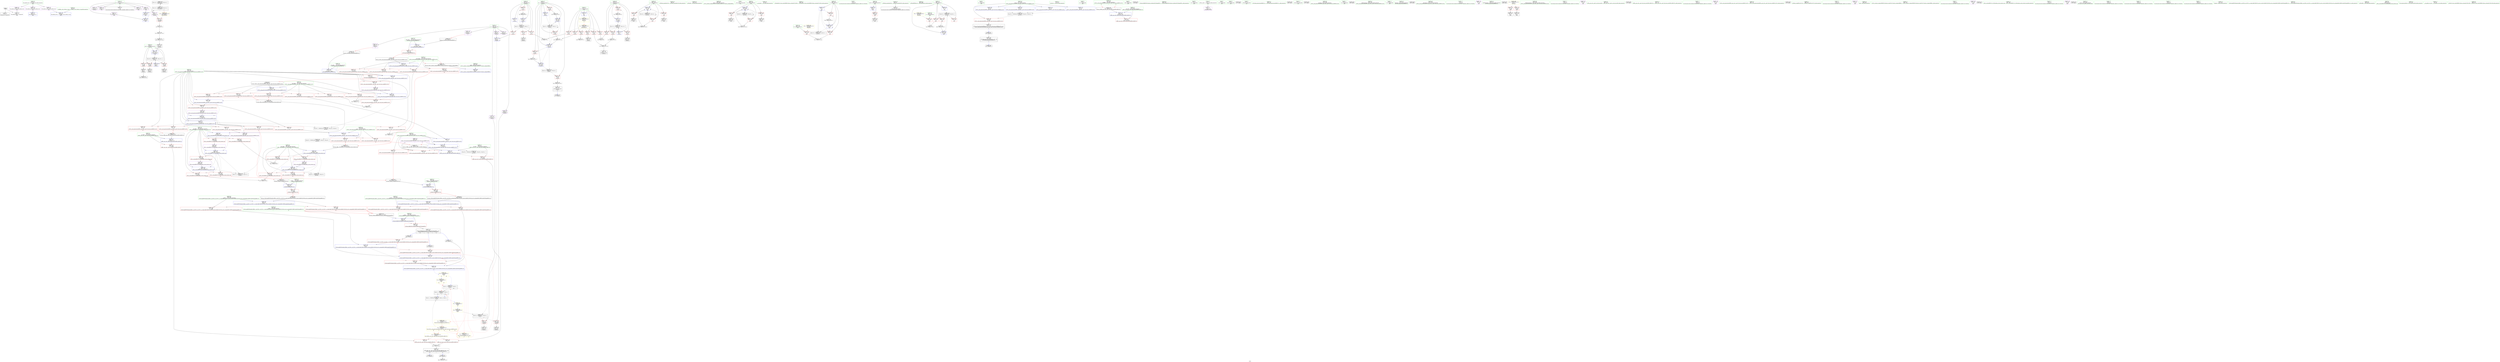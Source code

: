 digraph "SVFG" {
	label="SVFG";

	Node0x56008f80d1d0 [shape=record,color=grey,label="{NodeID: 0\nNullPtr}"];
	Node0x56008f80d1d0 -> Node0x56008f8e0ed0[style=solid];
	Node0x56008f80d1d0 -> Node0x56008f8eb810[style=solid];
	Node0x56008f90d650 [shape=record,color=black,label="{NodeID: 443\nMR_14V_2 = PHI(MR_14V_3, MR_14V_1, )\npts\{130000 \}\n}"];
	Node0x56008f90d650 -> Node0x56008f90bd50[style=dashed];
	Node0x56008f8ed720 [shape=record,color=blue,label="{NodeID: 277\n424\<--420\n__it1.addr\<--__it1\n_ZNK9__gnu_cxx5__ops15_Iter_less_iterclIPiS3_EEbT_T0_\n}"];
	Node0x56008f8ed720 -> Node0x56008f8e23b0[style=dashed];
	Node0x56008f8e1440 [shape=record,color=red,label="{NodeID: 194\n353\<--323\n\<--__last.addr\n_ZSt18__next_permutationIPiN9__gnu_cxx5__ops15_Iter_less_iterEEbT_S4_T0_\n}"];
	Node0x56008f8e1440 -> Node0x56008f8f7990[style=solid];
	Node0x56008f8de480 [shape=record,color=black,label="{NodeID: 111\n256\<--255\nidxprom13\<--\nmain\n}"];
	Node0x56008f8dc690 [shape=record,color=green,label="{NodeID: 28\n39\<--40\n_ZNSt8ios_base4InitC1Ev\<--_ZNSt8ios_base4InitC1Ev_field_insensitive\n}"];
	Node0x56008f8e2b00 [shape=record,color=red,label="{NodeID: 222\n480\<--458\n\<--__first.addr\n_ZSt9__reverseIPiEvT_S1_St26random_access_iterator_tag\n}"];
	Node0x56008f8e2b00 -> Node0x56008f8e4980[style=solid];
	Node0x56008f8e4640 [shape=record,color=purple,label="{NodeID: 139\n361\<--360\nincdec.ptr4\<--\n_ZSt18__next_permutationIPiN9__gnu_cxx5__ops15_Iter_less_iterEEbT_S4_T0_\n}"];
	Node0x56008f8e4640 -> Node0x56008f8ed0a0[style=solid];
	Node0x56008f8defb0 [shape=record,color=green,label="{NodeID: 56\n273\<--274\n_ZNSolsEi\<--_ZNSolsEi_field_insensitive\n}"];
	Node0x56008f932510 [shape=record,color=black,label="{NodeID: 582\n315 = PHI(180, )\n0th arg _ZSt18__next_permutationIPiN9__gnu_cxx5__ops15_Iter_less_iterEEbT_S4_T0_ }"];
	Node0x56008f932510 -> Node0x56008f8ecaf0[style=solid];
	Node0x56008f8f8590 [shape=record,color=grey,label="{NodeID: 416\n95 = cmp(93, 94, )\n}"];
	Node0x56008f8ec130 [shape=record,color=blue,label="{NodeID: 250\n60\<--160\nres\<--div25\n_Z5solvev\n}"];
	Node0x56008f8ec130 -> Node0x56008f90a950[style=dashed];
	Node0x56008f8e5d00 [shape=record,color=red,label="{NodeID: 167\n112\<--68\n\<--i1\n_Z5solvev\n}"];
	Node0x56008f8e5d00 -> Node0x56008f8e8ca0[style=solid];
	Node0x56008f8e07f0 [shape=record,color=green,label="{NodeID: 84\n490\<--491\nretval\<--retval_field_insensitive\n_ZSt19__iterator_categoryIPiENSt15iterator_traitsIT_E17iterator_categoryERKS2_\n}"];
	Node0x56008f8c2d30 [shape=record,color=green,label="{NodeID: 1\n7\<--1\n__dso_handle\<--dummyObj\nGlob }"];
	Node0x56008f8ed7f0 [shape=record,color=blue,label="{NodeID: 278\n426\<--421\n__it2.addr\<--__it2\n_ZNK9__gnu_cxx5__ops15_Iter_less_iterclIPiS3_EEbT_T0_\n}"];
	Node0x56008f8ed7f0 -> Node0x56008f8e2480[style=dashed];
	Node0x56008f8e1510 [shape=record,color=red,label="{NodeID: 195\n358\<--323\n\<--__last.addr\n_ZSt18__next_permutationIPiN9__gnu_cxx5__ops15_Iter_less_iterEEbT_S4_T0_\n}"];
	Node0x56008f8e1510 -> Node0x56008f8ecfd0[style=solid];
	Node0x56008f8de550 [shape=record,color=black,label="{NodeID: 112\n259\<--258\nidxprom15\<--\nmain\n}"];
	Node0x56008f8dc790 [shape=record,color=green,label="{NodeID: 29\n45\<--46\n__cxa_atexit\<--__cxa_atexit_field_insensitive\n}"];
	Node0x56008f8e2bd0 [shape=record,color=red,label="{NodeID: 223\n465\<--460\n\<--__last.addr\n_ZSt9__reverseIPiEvT_S1_St26random_access_iterator_tag\n}"];
	Node0x56008f8e2bd0 -> Node0x56008f8f7e10[style=solid];
	Node0x56008f8e4710 [shape=record,color=purple,label="{NodeID: 140\n367\<--366\nincdec.ptr5\<--\n_ZSt18__next_permutationIPiN9__gnu_cxx5__ops15_Iter_less_iterEEbT_S4_T0_\n}"];
	Node0x56008f8e4710 -> Node0x56008f8ed240[style=solid];
	Node0x56008f8df0b0 [shape=record,color=green,label="{NodeID: 57\n280\<--281\n_ZSt4endlIcSt11char_traitsIcEERSt13basic_ostreamIT_T0_ES6_\<--_ZSt4endlIcSt11char_traitsIcEERSt13basic_ostreamIT_T0_ES6__field_insensitive\n}"];
	Node0x56008f932650 [shape=record,color=black,label="{NodeID: 583\n316 = PHI(181, )\n1st arg _ZSt18__next_permutationIPiN9__gnu_cxx5__ops15_Iter_less_iterEEbT_S4_T0_ }"];
	Node0x56008f932650 -> Node0x56008f8ecbc0[style=solid];
	Node0x56008f8f8710 [shape=record,color=grey,label="{NodeID: 417\n237 = cmp(235, 236, )\n}"];
	Node0x56008f8ec200 [shape=record,color=blue,label="{NodeID: 251\n170\<--168\n__first.addr\<--__first\n_ZSt16next_permutationIPiEbT_S1_\n}"];
	Node0x56008f8ec200 -> Node0x56008f8e6110[style=dashed];
	Node0x56008f8e5dd0 [shape=record,color=red,label="{NodeID: 168\n130\<--68\n\<--i1\n_Z5solvev\n}"];
	Node0x56008f8e5dd0 -> Node0x56008f8f6d90[style=solid];
	Node0x56008f8e08c0 [shape=record,color=green,label="{NodeID: 85\n492\<--493\n.addr\<--.addr_field_insensitive\n_ZSt19__iterator_categoryIPiENSt15iterator_traitsIT_E17iterator_categoryERKS2_\n}"];
	Node0x56008f8e08c0 -> Node0x56008f8ede70[style=solid];
	Node0x56008f8c2dc0 [shape=record,color=green,label="{NodeID: 2\n9\<--1\n\<--dummyObj\nCan only get source location for instruction, argument, global var or function.}"];
	Node0x56008f8ed8c0 [shape=record,color=blue,label="{NodeID: 279\n441\<--439\n__a.addr\<--__a\n_ZSt9iter_swapIPiS0_EvT_T0_\n}"];
	Node0x56008f8ed8c0 -> Node0x56008f8e26f0[style=dashed];
	Node0x56008f8e15e0 [shape=record,color=red,label="{NodeID: 196\n375\<--323\n\<--__last.addr\n_ZSt18__next_permutationIPiN9__gnu_cxx5__ops15_Iter_less_iterEEbT_S4_T0_\n}"];
	Node0x56008f8e15e0 -> Node0x56008f8ed310[style=solid];
	Node0x56008f8de620 [shape=record,color=black,label="{NodeID: 113\n191\<--289\nmain_ret\<--\nmain\n}"];
	Node0x56008f8dc890 [shape=record,color=green,label="{NodeID: 30\n44\<--50\n_ZNSt8ios_base4InitD1Ev\<--_ZNSt8ios_base4InitD1Ev_field_insensitive\n}"];
	Node0x56008f8dc890 -> Node0x56008f8e10d0[style=solid];
	Node0x56008f8e2ca0 [shape=record,color=red,label="{NodeID: 224\n469\<--460\n\<--__last.addr\n_ZSt9__reverseIPiEvT_S1_St26random_access_iterator_tag\n}"];
	Node0x56008f8e2ca0 -> Node0x56008f8e48b0[style=solid];
	Node0x56008f8e47e0 [shape=record,color=purple,label="{NodeID: 141\n380\<--379\nincdec.ptr7\<--\n_ZSt18__next_permutationIPiN9__gnu_cxx5__ops15_Iter_less_iterEEbT_S4_T0_\n|{|<s1>21}}"];
	Node0x56008f8e47e0 -> Node0x56008f8ed3e0[style=solid];
	Node0x56008f8e47e0:s1 -> Node0x56008f92d4c0[style=solid,color=red];
	Node0x56008f8df1b0 [shape=record,color=green,label="{NodeID: 58\n282\<--283\n_ZNSolsEPFRSoS_E\<--_ZNSolsEPFRSoS_E_field_insensitive\n}"];
	Node0x56008f932790 [shape=record,color=black,label="{NodeID: 584\n489 = PHI(321, 321, )\n0th arg _ZSt19__iterator_categoryIPiENSt15iterator_traitsIT_E17iterator_categoryERKS2_ }"];
	Node0x56008f932790 -> Node0x56008f8ede70[style=solid];
	Node0x56008f8f8890 [shape=record,color=grey,label="{NodeID: 418\n224 = cmp(222, 223, )\n}"];
	Node0x56008f8ec2d0 [shape=record,color=blue,label="{NodeID: 252\n172\<--169\n__last.addr\<--__last\n_ZSt16next_permutationIPiEbT_S1_\n}"];
	Node0x56008f8ec2d0 -> Node0x56008f8e61e0[style=dashed];
	Node0x56008f8e5ea0 [shape=record,color=red,label="{NodeID: 169\n109\<--108\n\<--arrayidx8\n_Z5solvev\n}"];
	Node0x56008f8e5ea0 -> Node0x56008f8ddac0[style=solid];
	Node0x56008f8e0990 [shape=record,color=green,label="{NodeID: 86\n499\<--500\n__a.addr\<--__a.addr_field_insensitive\n_ZSt4swapIiENSt9enable_ifIXsr6__and_ISt6__not_ISt15__is_tuple_likeIT_EESt21is_move_constructibleIS3_ESt18is_move_assignableIS3_EEE5valueEvE4typeERS3_SC_\n}"];
	Node0x56008f8e0990 -> Node0x56008f8e2fe0[style=solid];
	Node0x56008f8e0990 -> Node0x56008f8e30b0[style=solid];
	Node0x56008f8e0990 -> Node0x56008f8edf40[style=solid];
	Node0x56008f8da810 [shape=record,color=green,label="{NodeID: 3\n14\<--1\n.str\<--dummyObj\nGlob }"];
	Node0x56008f8ed990 [shape=record,color=blue,label="{NodeID: 280\n443\<--440\n__b.addr\<--__b\n_ZSt9iter_swapIPiS0_EvT_T0_\n}"];
	Node0x56008f8ed990 -> Node0x56008f8e27c0[style=dashed];
	Node0x56008f8e16b0 [shape=record,color=red,label="{NodeID: 197\n392\<--323\n\<--__last.addr\n_ZSt18__next_permutationIPiN9__gnu_cxx5__ops15_Iter_less_iterEEbT_S4_T0_\n|{<s0>24}}"];
	Node0x56008f8e16b0:s0 -> Node0x56008f932e20[style=solid,color=red];
	Node0x56008f8de6f0 [shape=record,color=black,label="{NodeID: 114\n314\<--412\n_ZSt18__next_permutationIPiN9__gnu_cxx5__ops15_Iter_less_iterEEbT_S4_T0__ret\<--\n_ZSt18__next_permutationIPiN9__gnu_cxx5__ops15_Iter_less_iterEEbT_S4_T0_\n|{<s0>5}}"];
	Node0x56008f8de6f0:s0 -> Node0x56008f930cc0[style=solid,color=blue];
	Node0x56008f8dc990 [shape=record,color=green,label="{NodeID: 31\n57\<--58\n_Z5solvev\<--_Z5solvev_field_insensitive\n}"];
	Node0x56008f92d4c0 [shape=record,color=black,label="{NodeID: 557\n421 = PHI(370, 380, )\n2nd arg _ZNK9__gnu_cxx5__ops15_Iter_less_iterclIPiS3_EEbT_T0_ }"];
	Node0x56008f92d4c0 -> Node0x56008f8ed7f0[style=solid];
	Node0x56008f8e2d70 [shape=record,color=red,label="{NodeID: 225\n474\<--460\n\<--__last.addr\n_ZSt9__reverseIPiEvT_S1_St26random_access_iterator_tag\n}"];
	Node0x56008f8e2d70 -> Node0x56008f8f7b10[style=solid];
	Node0x56008f8e48b0 [shape=record,color=purple,label="{NodeID: 142\n470\<--469\nincdec.ptr\<--\n_ZSt9__reverseIPiEvT_S1_St26random_access_iterator_tag\n}"];
	Node0x56008f8e48b0 -> Node0x56008f8edc00[style=solid];
	Node0x56008f8df2b0 [shape=record,color=green,label="{NodeID: 59\n317\<--318\nretval\<--retval_field_insensitive\n_ZSt18__next_permutationIPiN9__gnu_cxx5__ops15_Iter_less_iterEEbT_S4_T0_\n}"];
	Node0x56008f8df2b0 -> Node0x56008f8e6e10[style=solid];
	Node0x56008f8df2b0 -> Node0x56008f8ecc90[style=solid];
	Node0x56008f8df2b0 -> Node0x56008f8ecf00[style=solid];
	Node0x56008f8df2b0 -> Node0x56008f8ed4b0[style=solid];
	Node0x56008f8df2b0 -> Node0x56008f8ed580[style=solid];
	Node0x56008f9329a0 [shape=record,color=black,label="{NodeID: 585\n439 = PHI(386, 477, )\n0th arg _ZSt9iter_swapIPiS0_EvT_T0_ }"];
	Node0x56008f9329a0 -> Node0x56008f8ed8c0[style=solid];
	Node0x56008f8f8a10 [shape=record,color=grey,label="{NodeID: 419\n156 = cmp(155, 157, )\n}"];
	Node0x56008f8ec3a0 [shape=record,color=blue,label="{NodeID: 253\n192\<--9\nretval\<--\nmain\n}"];
	Node0x56008f8ec3a0 -> Node0x56008f8e62b0[style=dashed];
	Node0x56008f8e5f70 [shape=record,color=red,label="{NodeID: 170\n118\<--117\n\<--arrayidx12\n_Z5solvev\n}"];
	Node0x56008f8e5f70 -> Node0x56008f8ddc60[style=solid];
	Node0x56008f8e0a60 [shape=record,color=green,label="{NodeID: 87\n501\<--502\n__b.addr\<--__b.addr_field_insensitive\n_ZSt4swapIiENSt9enable_ifIXsr6__and_ISt6__not_ISt15__is_tuple_likeIT_EESt21is_move_constructibleIS3_ESt18is_move_assignableIS3_EEE5valueEvE4typeERS3_SC_\n}"];
	Node0x56008f8e0a60 -> Node0x56008f8e3180[style=solid];
	Node0x56008f8e0a60 -> Node0x56008f8eb170[style=solid];
	Node0x56008f8e0a60 -> Node0x56008f8ee010[style=solid];
	Node0x56008f8da8a0 [shape=record,color=green,label="{NodeID: 4\n16\<--1\n.str.1\<--dummyObj\nGlob }"];
	Node0x56008f90ea50 [shape=record,color=black,label="{NodeID: 447\nMR_6V_3 = PHI(MR_6V_4, MR_6V_1, )\npts\{63 \}\n|{|<s1>28}}"];
	Node0x56008f90ea50 -> Node0x56008f90ef50[style=dashed];
	Node0x56008f90ea50:s1 -> Node0x56008f912d30[style=dashed,color=red];
	Node0x56008f8eda60 [shape=record,color=blue,label="{NodeID: 281\n458\<--454\n__first.addr\<--__first\n_ZSt9__reverseIPiEvT_S1_St26random_access_iterator_tag\n}"];
	Node0x56008f8eda60 -> Node0x56008f8e2890[style=dashed];
	Node0x56008f8eda60 -> Node0x56008f8e2960[style=dashed];
	Node0x56008f8eda60 -> Node0x56008f8e2a30[style=dashed];
	Node0x56008f8eda60 -> Node0x56008f8e2b00[style=dashed];
	Node0x56008f8eda60 -> Node0x56008f8edcd0[style=dashed];
	Node0x56008f8eda60 -> Node0x56008f90f450[style=dashed];
	Node0x56008f8e1780 [shape=record,color=red,label="{NodeID: 198\n406\<--323\n\<--__last.addr\n_ZSt18__next_permutationIPiN9__gnu_cxx5__ops15_Iter_less_iterEEbT_S4_T0_\n|{<s0>26}}"];
	Node0x56008f8e1780:s0 -> Node0x56008f932e20[style=solid,color=red];
	Node0x56008f8de7c0 [shape=record,color=black,label="{NodeID: 115\n418\<--436\n_ZNK9__gnu_cxx5__ops15_Iter_less_iterclIPiS3_EEbT_T0__ret\<--cmp\n_ZNK9__gnu_cxx5__ops15_Iter_less_iterclIPiS3_EEbT_T0_\n|{<s0>20|<s1>21}}"];
	Node0x56008f8de7c0:s0 -> Node0x56008f931970[style=solid,color=blue];
	Node0x56008f8de7c0:s1 -> Node0x56008f931a80[style=solid,color=blue];
	Node0x56008f8dca90 [shape=record,color=green,label="{NodeID: 32\n60\<--61\nres\<--res_field_insensitive\n_Z5solvev\n}"];
	Node0x56008f8dca90 -> Node0x56008f8e5270[style=solid];
	Node0x56008f8dca90 -> Node0x56008f8e5340[style=solid];
	Node0x56008f8dca90 -> Node0x56008f8e5410[style=solid];
	Node0x56008f8dca90 -> Node0x56008f8e54e0[style=solid];
	Node0x56008f8dca90 -> Node0x56008f8eb910[style=solid];
	Node0x56008f8dca90 -> Node0x56008f8ebf90[style=solid];
	Node0x56008f8dca90 -> Node0x56008f8ec060[style=solid];
	Node0x56008f8dca90 -> Node0x56008f8ec130[style=solid];
	Node0x56008f92cdd0 [shape=record,color=black,label="{NodeID: 558\n524 = PHI(507, 513, 503, )\n0th arg _ZSt4moveIRiEONSt16remove_referenceIT_E4typeEOS2_ }"];
	Node0x56008f92cdd0 -> Node0x56008f8ee350[style=solid];
	Node0x56008f912d30 [shape=record,color=yellow,style=double,label="{NodeID: 475\n6V_1 = ENCHI(MR_6V_0)\npts\{63 \}\nFun[_ZSt9iter_swapIPiS0_EvT_T0_]|{<s0>27|<s1>27|<s2>27}}"];
	Node0x56008f912d30:s0 -> Node0x56008f8eb200[style=dashed,color=red];
	Node0x56008f912d30:s1 -> Node0x56008f8eb2d0[style=dashed,color=red];
	Node0x56008f912d30:s2 -> Node0x56008f8ee1b0[style=dashed,color=red];
	Node0x56008f8e7e60 [shape=record,color=black,label="{NodeID: 392\n100 = PHI(101, 98, )\n}"];
	Node0x56008f8e2e40 [shape=record,color=red,label="{NodeID: 226\n478\<--460\n\<--__last.addr\n_ZSt9__reverseIPiEvT_S1_St26random_access_iterator_tag\n|{<s0>28}}"];
	Node0x56008f8e2e40:s0 -> Node0x56008f932b20[style=solid,color=red];
	Node0x56008f8e4980 [shape=record,color=purple,label="{NodeID: 143\n481\<--480\nincdec.ptr2\<--\n_ZSt9__reverseIPiEvT_S1_St26random_access_iterator_tag\n}"];
	Node0x56008f8e4980 -> Node0x56008f8edcd0[style=solid];
	Node0x56008f8df380 [shape=record,color=green,label="{NodeID: 60\n319\<--320\n__comp\<--__comp_field_insensitive\n_ZSt18__next_permutationIPiN9__gnu_cxx5__ops15_Iter_less_iterEEbT_S4_T0_\n|{<s0>20|<s1>21}}"];
	Node0x56008f8df380:s0 -> Node0x56008f932fa0[style=solid,color=red];
	Node0x56008f8df380:s1 -> Node0x56008f932fa0[style=solid,color=red];
	Node0x56008f932b20 [shape=record,color=black,label="{NodeID: 586\n440 = PHI(387, 478, )\n1st arg _ZSt9iter_swapIPiS0_EvT_T0_ }"];
	Node0x56008f932b20 -> Node0x56008f8ed990[style=solid];
	Node0x56008f8ec470 [shape=record,color=blue,label="{NodeID: 254\n196\<--85\nt\<--\nmain\n}"];
	Node0x56008f8ec470 -> Node0x56008f90c250[style=dashed];
	Node0x56008f8e6040 [shape=record,color=red,label="{NodeID: 171\n121\<--120\n\<--arrayidx14\n_Z5solvev\n}"];
	Node0x56008f8e6040 -> Node0x56008f8f8290[style=solid];
	Node0x56008f8e0b30 [shape=record,color=green,label="{NodeID: 88\n503\<--504\n__tmp\<--__tmp_field_insensitive\n_ZSt4swapIiENSt9enable_ifIXsr6__and_ISt6__not_ISt15__is_tuple_likeIT_EESt21is_move_constructibleIS3_ESt18is_move_assignableIS3_EEE5valueEvE4typeERS3_SC_\n|{|<s1>31}}"];
	Node0x56008f8e0b30 -> Node0x56008f8ee0e0[style=solid];
	Node0x56008f8e0b30:s1 -> Node0x56008f92cdd0[style=solid,color=red];
	Node0x56008f8da930 [shape=record,color=green,label="{NodeID: 5\n18\<--1\nstdin\<--dummyObj\nGlob }"];
	Node0x56008f90ef50 [shape=record,color=black,label="{NodeID: 448\nMR_6V_2 = PHI(MR_6V_1, MR_6V_3, )\npts\{63 \}\n|{<s0>24|<s1>26}}"];
	Node0x56008f90ef50:s0 -> Node0x56008f907250[style=dashed,color=blue];
	Node0x56008f90ef50:s1 -> Node0x56008f907250[style=dashed,color=blue];
	Node0x56008f8edb30 [shape=record,color=blue,label="{NodeID: 282\n460\<--455\n__last.addr\<--__last\n_ZSt9__reverseIPiEvT_S1_St26random_access_iterator_tag\n}"];
	Node0x56008f8edb30 -> Node0x56008f8e2bd0[style=dashed];
	Node0x56008f8edb30 -> Node0x56008f8e2ca0[style=dashed];
	Node0x56008f8edb30 -> Node0x56008f8edc00[style=dashed];
	Node0x56008f8edb30 -> Node0x56008f90f950[style=dashed];
	Node0x56008f8e1850 [shape=record,color=red,label="{NodeID: 199\n349\<--325\n\<--__i\n_ZSt18__next_permutationIPiN9__gnu_cxx5__ops15_Iter_less_iterEEbT_S4_T0_\n}"];
	Node0x56008f8e1850 -> Node0x56008f8e4570[style=solid];
	Node0x56008f8e3300 [shape=record,color=black,label="{NodeID: 116\n523\<--528\n_ZSt4moveIRiEONSt16remove_referenceIT_E4typeEOS2__ret\<--\n_ZSt4moveIRiEONSt16remove_referenceIT_E4typeEOS2_\n|{<s0>29|<s1>30|<s2>31}}"];
	Node0x56008f8e3300:s0 -> Node0x56008f931c50[style=solid,color=blue];
	Node0x56008f8e3300:s1 -> Node0x56008f931d90[style=solid,color=blue];
	Node0x56008f8e3300:s2 -> Node0x56008f931ed0[style=solid,color=blue];
	Node0x56008f8dcb60 [shape=record,color=green,label="{NodeID: 33\n62\<--63\np\<--p_field_insensitive\n_Z5solvev\n}"];
	Node0x56008f8dcb60 -> Node0x56008f8e4160[style=solid];
	Node0x56008f8dcb60 -> Node0x56008f8e4230[style=solid];
	Node0x56008f8dcb60 -> Node0x56008f8e4300[style=solid];
	Node0x56008f8dcb60 -> Node0x56008f8e43d0[style=solid];
	Node0x56008f8dcb60 -> Node0x56008f8e44a0[style=solid];
	Node0x56008f8dcb60 -> Node0x56008f8e4b20[style=solid];
	Node0x56008f930a20 [shape=record,color=black,label="{NodeID: 559\n42 = PHI()\n}"];
	Node0x56008f8e8400 [shape=record,color=black,label="{NodeID: 393\n126 = PHI(101, 123, )\n}"];
	Node0x56008f8e8400 -> Node0x56008f8ddd30[style=solid];
	Node0x56008f8e2f10 [shape=record,color=red,label="{NodeID: 227\n483\<--460\n\<--__last.addr\n_ZSt9__reverseIPiEvT_S1_St26random_access_iterator_tag\n}"];
	Node0x56008f8e2f10 -> Node0x56008f8e4a50[style=solid];
	Node0x56008f8e4a50 [shape=record,color=purple,label="{NodeID: 144\n484\<--483\nincdec.ptr3\<--\n_ZSt9__reverseIPiEvT_S1_St26random_access_iterator_tag\n}"];
	Node0x56008f8e4a50 -> Node0x56008f8edda0[style=solid];
	Node0x56008f8df450 [shape=record,color=green,label="{NodeID: 61\n321\<--322\n__first.addr\<--__first.addr_field_insensitive\n_ZSt18__next_permutationIPiN9__gnu_cxx5__ops15_Iter_less_iterEEbT_S4_T0_\n|{|<s5>23|<s6>25}}"];
	Node0x56008f8df450 -> Node0x56008f8e6ee0[style=solid];
	Node0x56008f8df450 -> Node0x56008f8e6fb0[style=solid];
	Node0x56008f8df450 -> Node0x56008f8e7080[style=solid];
	Node0x56008f8df450 -> Node0x56008f8e12a0[style=solid];
	Node0x56008f8df450 -> Node0x56008f8ecaf0[style=solid];
	Node0x56008f8df450:s5 -> Node0x56008f932790[style=solid,color=red];
	Node0x56008f8df450:s6 -> Node0x56008f932790[style=solid,color=red];
	Node0x56008f932ca0 [shape=record,color=black,label="{NodeID: 587\n454 = PHI(391, 405, )\n0th arg _ZSt9__reverseIPiEvT_S1_St26random_access_iterator_tag }"];
	Node0x56008f932ca0 -> Node0x56008f8eda60[style=solid];
	Node0x56008f8ec540 [shape=record,color=blue,label="{NodeID: 255\n200\<--9\ni\<--\nmain\n}"];
	Node0x56008f8ec540 -> Node0x56008f8e6790[style=dashed];
	Node0x56008f8ec540 -> Node0x56008f8e6860[style=dashed];
	Node0x56008f8ec540 -> Node0x56008f8ec950[style=dashed];
	Node0x56008f8ec540 -> Node0x56008f90c750[style=dashed];
	Node0x56008f8e6110 [shape=record,color=red,label="{NodeID: 172\n180\<--170\n\<--__first.addr\n_ZSt16next_permutationIPiEbT_S1_\n|{<s0>5}}"];
	Node0x56008f8e6110:s0 -> Node0x56008f932510[style=solid,color=red];
	Node0x56008f8e0c00 [shape=record,color=green,label="{NodeID: 89\n509\<--510\n_ZSt4moveIRiEONSt16remove_referenceIT_E4typeEOS2_\<--_ZSt4moveIRiEONSt16remove_referenceIT_E4typeEOS2__field_insensitive\n}"];
	Node0x56008f8da9c0 [shape=record,color=green,label="{NodeID: 6\n19\<--1\n.str.2\<--dummyObj\nGlob }"];
	Node0x56008f90f450 [shape=record,color=black,label="{NodeID: 449\nMR_65V_3 = PHI(MR_65V_2, MR_65V_4, )\npts\{459 \}\n}"];
	Node0x56008f8edc00 [shape=record,color=blue,label="{NodeID: 283\n460\<--470\n__last.addr\<--incdec.ptr\n_ZSt9__reverseIPiEvT_S1_St26random_access_iterator_tag\n}"];
	Node0x56008f8edc00 -> Node0x56008f8e2d70[style=dashed];
	Node0x56008f8edc00 -> Node0x56008f8e2e40[style=dashed];
	Node0x56008f8edc00 -> Node0x56008f8e2f10[style=dashed];
	Node0x56008f8edc00 -> Node0x56008f8edda0[style=dashed];
	Node0x56008f8edc00 -> Node0x56008f90f950[style=dashed];
	Node0x56008f8e1920 [shape=record,color=red,label="{NodeID: 200\n352\<--325\n\<--__i\n_ZSt18__next_permutationIPiN9__gnu_cxx5__ops15_Iter_less_iterEEbT_S4_T0_\n}"];
	Node0x56008f8e1920 -> Node0x56008f8f7990[style=solid];
	Node0x56008f8e33d0 [shape=record,color=purple,label="{NodeID: 117\n41\<--4\n\<--_ZStL8__ioinit\n__cxx_global_var_init\n}"];
	Node0x56008f8dcc30 [shape=record,color=green,label="{NodeID: 34\n64\<--65\ni\<--i_field_insensitive\n_Z5solvev\n}"];
	Node0x56008f8dcc30 -> Node0x56008f8e55b0[style=solid];
	Node0x56008f8dcc30 -> Node0x56008f8e5680[style=solid];
	Node0x56008f8dcc30 -> Node0x56008f8e5750[style=solid];
	Node0x56008f8dcc30 -> Node0x56008f8e5820[style=solid];
	Node0x56008f8dcc30 -> Node0x56008f8eb9e0[style=solid];
	Node0x56008f8dcc30 -> Node0x56008f8ebb80[style=solid];
	Node0x56008f930b20 [shape=record,color=black,label="{NodeID: 560\n147 = PHI(167, )\n}"];
	Node0x56008f8e89a0 [shape=record,color=grey,label="{NodeID: 394\n383 = Binary(382, 124, )\n}"];
	Node0x56008f8e2fe0 [shape=record,color=red,label="{NodeID: 228\n507\<--499\n\<--__a.addr\n_ZSt4swapIiENSt9enable_ifIXsr6__and_ISt6__not_ISt15__is_tuple_likeIT_EESt21is_move_constructibleIS3_ESt18is_move_assignableIS3_EEE5valueEvE4typeERS3_SC_\n|{<s0>29}}"];
	Node0x56008f8e2fe0:s0 -> Node0x56008f92cdd0[style=solid,color=red];
	Node0x56008f8e4b20 [shape=record,color=purple,label="{NodeID: 145\n146\<--62\nadd.ptr\<--p\n_Z5solvev\n|{<s0>3}}"];
	Node0x56008f8e4b20:s0 -> Node0x56008f932150[style=solid,color=red];
	Node0x56008f8df520 [shape=record,color=green,label="{NodeID: 62\n323\<--324\n__last.addr\<--__last.addr_field_insensitive\n_ZSt18__next_permutationIPiN9__gnu_cxx5__ops15_Iter_less_iterEEbT_S4_T0_\n}"];
	Node0x56008f8df520 -> Node0x56008f8e1370[style=solid];
	Node0x56008f8df520 -> Node0x56008f8e1440[style=solid];
	Node0x56008f8df520 -> Node0x56008f8e1510[style=solid];
	Node0x56008f8df520 -> Node0x56008f8e15e0[style=solid];
	Node0x56008f8df520 -> Node0x56008f8e16b0[style=solid];
	Node0x56008f8df520 -> Node0x56008f8e1780[style=solid];
	Node0x56008f8df520 -> Node0x56008f8ecbc0[style=solid];
	Node0x56008f932e20 [shape=record,color=black,label="{NodeID: 588\n455 = PHI(392, 406, )\n1st arg _ZSt9__reverseIPiEvT_S1_St26random_access_iterator_tag }"];
	Node0x56008f932e20 -> Node0x56008f8edb30[style=solid];
	Node0x56008f906d50 [shape=record,color=black,label="{NodeID: 422\nMR_8V_3 = PHI(MR_8V_4, MR_8V_2, )\npts\{65 \}\n}"];
	Node0x56008f906d50 -> Node0x56008f8e55b0[style=dashed];
	Node0x56008f906d50 -> Node0x56008f8e5680[style=dashed];
	Node0x56008f906d50 -> Node0x56008f8e5750[style=dashed];
	Node0x56008f906d50 -> Node0x56008f8e5820[style=dashed];
	Node0x56008f906d50 -> Node0x56008f8ebb80[style=dashed];
	Node0x56008f8ec610 [shape=record,color=blue,label="{NodeID: 256\n202\<--242\na\<--dec\nmain\n}"];
	Node0x56008f8ec610 -> Node0x56008f8e6930[style=dashed];
	Node0x56008f8ec610 -> Node0x56008f8e6a00[style=dashed];
	Node0x56008f8ec610 -> Node0x56008f8e6ad0[style=dashed];
	Node0x56008f8ec610 -> Node0x56008f8ec610[style=dashed];
	Node0x56008f8ec610 -> Node0x56008f90cc50[style=dashed];
	Node0x56008f8e61e0 [shape=record,color=red,label="{NodeID: 173\n181\<--172\n\<--__last.addr\n_ZSt16next_permutationIPiEbT_S1_\n|{<s0>5}}"];
	Node0x56008f8e61e0:s0 -> Node0x56008f932650[style=solid,color=red];
	Node0x56008f8e0d00 [shape=record,color=green,label="{NodeID: 90\n525\<--526\n__t.addr\<--__t.addr_field_insensitive\n_ZSt4moveIRiEONSt16remove_referenceIT_E4typeEOS2_\n}"];
	Node0x56008f8e0d00 -> Node0x56008f8eb470[style=solid];
	Node0x56008f8e0d00 -> Node0x56008f8ee350[style=solid];
	Node0x56008f8db200 [shape=record,color=green,label="{NodeID: 7\n21\<--1\n.str.3\<--dummyObj\nGlob }"];
	Node0x56008f90f950 [shape=record,color=black,label="{NodeID: 450\nMR_67V_3 = PHI(MR_67V_2, MR_67V_5, )\npts\{461 \}\n}"];
	Node0x56008f8edcd0 [shape=record,color=blue,label="{NodeID: 284\n458\<--481\n__first.addr\<--incdec.ptr2\n_ZSt9__reverseIPiEvT_S1_St26random_access_iterator_tag\n}"];
	Node0x56008f8edcd0 -> Node0x56008f8e2960[style=dashed];
	Node0x56008f8edcd0 -> Node0x56008f8e2a30[style=dashed];
	Node0x56008f8edcd0 -> Node0x56008f8e2b00[style=dashed];
	Node0x56008f8edcd0 -> Node0x56008f8edcd0[style=dashed];
	Node0x56008f8edcd0 -> Node0x56008f90f450[style=dashed];
	Node0x56008f8e19f0 [shape=record,color=red,label="{NodeID: 201\n360\<--325\n\<--__i\n_ZSt18__next_permutationIPiN9__gnu_cxx5__ops15_Iter_less_iterEEbT_S4_T0_\n}"];
	Node0x56008f8e19f0 -> Node0x56008f8e4640[style=solid];
	Node0x56008f8e34a0 [shape=record,color=purple,label="{NodeID: 118\n111\<--11\narrayidx10\<--bl\n_Z5solvev\n}"];
	Node0x56008f8dcd00 [shape=record,color=green,label="{NodeID: 35\n66\<--67\ngood\<--good_field_insensitive\n_Z5solvev\n}"];
	Node0x56008f8dcd00 -> Node0x56008f8e58f0[style=solid];
	Node0x56008f8dcd00 -> Node0x56008f8e59c0[style=solid];
	Node0x56008f8dcd00 -> Node0x56008f8e5a90[style=solid];
	Node0x56008f8dcd00 -> Node0x56008f8ebc50[style=solid];
	Node0x56008f8dcd00 -> Node0x56008f8ebdf0[style=solid];
	Node0x56008f930cc0 [shape=record,color=black,label="{NodeID: 561\n185 = PHI(314, )\n}"];
	Node0x56008f930cc0 -> Node0x56008f8de070[style=solid];
	Node0x56008f8e8b20 [shape=record,color=grey,label="{NodeID: 395\n115 = Binary(113, 114, )\n}"];
	Node0x56008f8e8b20 -> Node0x56008f8ddb90[style=solid];
	Node0x56008f8e30b0 [shape=record,color=red,label="{NodeID: 229\n516\<--499\n\<--__a.addr\n_ZSt4swapIiENSt9enable_ifIXsr6__and_ISt6__not_ISt15__is_tuple_likeIT_EESt21is_move_constructibleIS3_ESt18is_move_assignableIS3_EEE5valueEvE4typeERS3_SC_\n}"];
	Node0x56008f8e30b0 -> Node0x56008f8ee1b0[style=solid];
	Node0x56008f8e4bf0 [shape=record,color=red,label="{NodeID: 146\n74\<--8\n\<--N\n_Z5solvev\n}"];
	Node0x56008f8e4bf0 -> Node0x56008f8f7f90[style=solid];
	Node0x56008f8df5f0 [shape=record,color=green,label="{NodeID: 63\n325\<--326\n__i\<--__i_field_insensitive\n_ZSt18__next_permutationIPiN9__gnu_cxx5__ops15_Iter_less_iterEEbT_S4_T0_\n}"];
	Node0x56008f8df5f0 -> Node0x56008f8e1850[style=solid];
	Node0x56008f8df5f0 -> Node0x56008f8e1920[style=solid];
	Node0x56008f8df5f0 -> Node0x56008f8e19f0[style=solid];
	Node0x56008f8df5f0 -> Node0x56008f8e1ac0[style=solid];
	Node0x56008f8df5f0 -> Node0x56008f8e1b90[style=solid];
	Node0x56008f8df5f0 -> Node0x56008f8e1c60[style=solid];
	Node0x56008f8df5f0 -> Node0x56008f8e1d30[style=solid];
	Node0x56008f8df5f0 -> Node0x56008f8e1e00[style=solid];
	Node0x56008f8df5f0 -> Node0x56008f8e1ed0[style=solid];
	Node0x56008f8df5f0 -> Node0x56008f8ecd60[style=solid];
	Node0x56008f8df5f0 -> Node0x56008f8ece30[style=solid];
	Node0x56008f8df5f0 -> Node0x56008f8ecfd0[style=solid];
	Node0x56008f8df5f0 -> Node0x56008f8ed0a0[style=solid];
	Node0x56008f8df5f0 -> Node0x56008f8ed240[style=solid];
	Node0x56008f932fa0 [shape=record,color=black,label="{NodeID: 589\n419 = PHI(319, 319, )\n0th arg _ZNK9__gnu_cxx5__ops15_Iter_less_iterclIPiS3_EEbT_T0_ }"];
	Node0x56008f932fa0 -> Node0x56008f8ed650[style=solid];
	Node0x56008f907250 [shape=record,color=black,label="{NodeID: 423\nMR_6V_2 = PHI(MR_6V_5, MR_6V_1, MR_6V_4, MR_6V_1, )\npts\{63 \}\n|{<s0>5}}"];
	Node0x56008f907250:s0 -> Node0x56008f918240[style=dashed,color=blue];
	Node0x56008f8ec6e0 [shape=record,color=blue,label="{NodeID: 257\n204\<--246\nb\<--dec10\nmain\n}"];
	Node0x56008f8ec6e0 -> Node0x56008f8e6ba0[style=dashed];
	Node0x56008f8ec6e0 -> Node0x56008f8e6c70[style=dashed];
	Node0x56008f8ec6e0 -> Node0x56008f8e6d40[style=dashed];
	Node0x56008f8ec6e0 -> Node0x56008f8ec6e0[style=dashed];
	Node0x56008f8ec6e0 -> Node0x56008f90d150[style=dashed];
	Node0x56008f8e62b0 [shape=record,color=red,label="{NodeID: 174\n289\<--192\n\<--retval\nmain\n}"];
	Node0x56008f8e62b0 -> Node0x56008f8de620[style=solid];
	Node0x56008f8e0dd0 [shape=record,color=green,label="{NodeID: 91\n32\<--530\n_GLOBAL__sub_I_Vintik_2_0.cpp\<--_GLOBAL__sub_I_Vintik_2_0.cpp_field_insensitive\n}"];
	Node0x56008f8e0dd0 -> Node0x56008f8eb710[style=solid];
	Node0x56008f8db290 [shape=record,color=green,label="{NodeID: 8\n23\<--1\nstdout\<--dummyObj\nGlob }"];
	Node0x56008f8edda0 [shape=record,color=blue,label="{NodeID: 285\n460\<--484\n__last.addr\<--incdec.ptr3\n_ZSt9__reverseIPiEvT_S1_St26random_access_iterator_tag\n}"];
	Node0x56008f8edda0 -> Node0x56008f8e2d70[style=dashed];
	Node0x56008f8edda0 -> Node0x56008f8e2e40[style=dashed];
	Node0x56008f8edda0 -> Node0x56008f8e2f10[style=dashed];
	Node0x56008f8edda0 -> Node0x56008f8edda0[style=dashed];
	Node0x56008f8edda0 -> Node0x56008f90f950[style=dashed];
	Node0x56008f8e1ac0 [shape=record,color=red,label="{NodeID: 202\n364\<--325\n\<--__i\n_ZSt18__next_permutationIPiN9__gnu_cxx5__ops15_Iter_less_iterEEbT_S4_T0_\n}"];
	Node0x56008f8e1ac0 -> Node0x56008f8ed170[style=solid];
	Node0x56008f8e3570 [shape=record,color=purple,label="{NodeID: 119\n120\<--11\narrayidx14\<--bl\n_Z5solvev\n}"];
	Node0x56008f8e3570 -> Node0x56008f8e6040[style=solid];
	Node0x56008f8dcdd0 [shape=record,color=green,label="{NodeID: 36\n68\<--69\ni1\<--i1_field_insensitive\n_Z5solvev\n}"];
	Node0x56008f8dcdd0 -> Node0x56008f8e5b60[style=solid];
	Node0x56008f8dcdd0 -> Node0x56008f8e5c30[style=solid];
	Node0x56008f8dcdd0 -> Node0x56008f8e5d00[style=solid];
	Node0x56008f8dcdd0 -> Node0x56008f8e5dd0[style=solid];
	Node0x56008f8dcdd0 -> Node0x56008f8ebd20[style=solid];
	Node0x56008f8dcdd0 -> Node0x56008f8ebec0[style=solid];
	Node0x56008f930e90 [shape=record,color=black,label="{NodeID: 562\n217 = PHI()\n}"];
	Node0x56008f8e8ca0 [shape=record,color=grey,label="{NodeID: 396\n113 = Binary(112, 85, )\n}"];
	Node0x56008f8e8ca0 -> Node0x56008f8e8b20[style=solid];
	Node0x56008f8e3180 [shape=record,color=red,label="{NodeID: 230\n513\<--501\n\<--__b.addr\n_ZSt4swapIiENSt9enable_ifIXsr6__and_ISt6__not_ISt15__is_tuple_likeIT_EESt21is_move_constructibleIS3_ESt18is_move_assignableIS3_EEE5valueEvE4typeERS3_SC_\n|{<s0>30}}"];
	Node0x56008f8e3180:s0 -> Node0x56008f92cdd0[style=solid,color=red];
	Node0x56008f8e4cc0 [shape=record,color=red,label="{NodeID: 147\n94\<--8\n\<--N\n_Z5solvev\n}"];
	Node0x56008f8e4cc0 -> Node0x56008f8f8590[style=solid];
	Node0x56008f8df6c0 [shape=record,color=green,label="{NodeID: 64\n327\<--328\n__ii\<--__ii_field_insensitive\n_ZSt18__next_permutationIPiN9__gnu_cxx5__ops15_Iter_less_iterEEbT_S4_T0_\n}"];
	Node0x56008f8df6c0 -> Node0x56008f8e1fa0[style=solid];
	Node0x56008f8df6c0 -> Node0x56008f8e2070[style=solid];
	Node0x56008f8df6c0 -> Node0x56008f8ed170[style=solid];
	Node0x56008f933120 [shape=record,color=black,label="{NodeID: 590\n420 = PHI(369, 378, )\n1st arg _ZNK9__gnu_cxx5__ops15_Iter_less_iterclIPiS3_EEbT_T0_ }"];
	Node0x56008f933120 -> Node0x56008f8ed720[style=solid];
	Node0x56008f907750 [shape=record,color=black,label="{NodeID: 424\nMR_40V_3 = PHI(MR_40V_6, MR_40V_4, MR_40V_5, MR_40V_2, )\npts\{318 \}\n}"];
	Node0x56008f907750 -> Node0x56008f8e6e10[style=dashed];
	Node0x56008f8ec7b0 [shape=record,color=blue,label="{NodeID: 258\n253\<--85\narrayidx12\<--\nmain\n}"];
	Node0x56008f8ec7b0 -> Node0x56008f8ec880[style=dashed];
	Node0x56008f8e6380 [shape=record,color=red,label="{NodeID: 175\n223\<--194\n\<--T\nmain\n}"];
	Node0x56008f8e6380 -> Node0x56008f8f8890[style=solid];
	Node0x56008f8e0ed0 [shape=record,color=black,label="{NodeID: 92\n2\<--3\ndummyVal\<--dummyVal\n}"];
	Node0x56008f8db390 [shape=record,color=green,label="{NodeID: 9\n24\<--1\n_ZSt3cin\<--dummyObj\nGlob }"];
	Node0x56008f8ede70 [shape=record,color=blue,label="{NodeID: 286\n492\<--489\n.addr\<--\n_ZSt19__iterator_categoryIPiENSt15iterator_traitsIT_E17iterator_categoryERKS2_\n}"];
	Node0x56008f8e1b90 [shape=record,color=red,label="{NodeID: 203\n366\<--325\n\<--__i\n_ZSt18__next_permutationIPiN9__gnu_cxx5__ops15_Iter_less_iterEEbT_S4_T0_\n}"];
	Node0x56008f8e1b90 -> Node0x56008f8e4710[style=solid];
	Node0x56008f8e3640 [shape=record,color=purple,label="{NodeID: 120\n250\<--11\narrayidx\<--bl\nmain\n}"];
	Node0x56008f8dcea0 [shape=record,color=green,label="{NodeID: 37\n148\<--149\n_ZSt16next_permutationIPiEbT_S1_\<--_ZSt16next_permutationIPiEbT_S1__field_insensitive\n}"];
	Node0x56008f930f60 [shape=record,color=black,label="{NodeID: 563\n226 = PHI()\n}"];
	Node0x56008f8e8e20 [shape=record,color=grey,label="{NodeID: 397\n246 = Binary(245, 243, )\n}"];
	Node0x56008f8e8e20 -> Node0x56008f8ec6e0[style=solid];
	Node0x56008f8eb170 [shape=record,color=red,label="{NodeID: 231\n520\<--501\n\<--__b.addr\n_ZSt4swapIiENSt9enable_ifIXsr6__and_ISt6__not_ISt15__is_tuple_likeIT_EESt21is_move_constructibleIS3_ESt18is_move_assignableIS3_EEE5valueEvE4typeERS3_SC_\n}"];
	Node0x56008f8eb170 -> Node0x56008f8ee280[style=solid];
	Node0x56008f8e4d90 [shape=record,color=red,label="{NodeID: 148\n114\<--8\n\<--N\n_Z5solvev\n}"];
	Node0x56008f8e4d90 -> Node0x56008f8e8b20[style=solid];
	Node0x56008f8df790 [shape=record,color=green,label="{NodeID: 65\n329\<--330\n__j\<--__j_field_insensitive\n_ZSt18__next_permutationIPiN9__gnu_cxx5__ops15_Iter_less_iterEEbT_S4_T0_\n}"];
	Node0x56008f8df790 -> Node0x56008f8e2140[style=solid];
	Node0x56008f8df790 -> Node0x56008f8e2210[style=solid];
	Node0x56008f8df790 -> Node0x56008f8ed310[style=solid];
	Node0x56008f8df790 -> Node0x56008f8ed3e0[style=solid];
	Node0x56008f907c50 [shape=record,color=black,label="{NodeID: 425\nMR_46V_2 = PHI(MR_46V_8, MR_46V_4, MR_46V_8, MR_46V_1, )\npts\{326 \}\n}"];
	Node0x56008f8ec880 [shape=record,color=blue,label="{NodeID: 259\n260\<--85\narrayidx16\<--\nmain\n}"];
	Node0x56008f8ec880 -> Node0x56008f90bd50[style=dashed];
	Node0x56008f8e6450 [shape=record,color=red,label="{NodeID: 176\n222\<--196\n\<--t\nmain\n}"];
	Node0x56008f8e6450 -> Node0x56008f8f8890[style=solid];
	Node0x56008f8e0fd0 [shape=record,color=black,label="{NodeID: 93\n12\<--11\n\<--bl\nCan only get source location for instruction, argument, global var or function.}"];
	Node0x56008f8db490 [shape=record,color=green,label="{NodeID: 10\n25\<--1\n_ZSt4cout\<--dummyObj\nGlob }"];
	Node0x56008f8edf40 [shape=record,color=blue,label="{NodeID: 287\n499\<--497\n__a.addr\<--__a\n_ZSt4swapIiENSt9enable_ifIXsr6__and_ISt6__not_ISt15__is_tuple_likeIT_EESt21is_move_constructibleIS3_ESt18is_move_assignableIS3_EEE5valueEvE4typeERS3_SC_\n}"];
	Node0x56008f8edf40 -> Node0x56008f8e2fe0[style=dashed];
	Node0x56008f8edf40 -> Node0x56008f8e30b0[style=dashed];
	Node0x56008f8e1c60 [shape=record,color=red,label="{NodeID: 204\n369\<--325\n\<--__i\n_ZSt18__next_permutationIPiN9__gnu_cxx5__ops15_Iter_less_iterEEbT_S4_T0_\n|{<s0>20}}"];
	Node0x56008f8e1c60:s0 -> Node0x56008f933120[style=solid,color=red];
	Node0x56008f8e3710 [shape=record,color=purple,label="{NodeID: 121\n253\<--11\narrayidx12\<--bl\nmain\n}"];
	Node0x56008f8e3710 -> Node0x56008f8ec7b0[style=solid];
	Node0x56008f8dcfa0 [shape=record,color=green,label="{NodeID: 38\n170\<--171\n__first.addr\<--__first.addr_field_insensitive\n_ZSt16next_permutationIPiEbT_S1_\n}"];
	Node0x56008f8dcfa0 -> Node0x56008f8e6110[style=solid];
	Node0x56008f8dcfa0 -> Node0x56008f8ec200[style=solid];
	Node0x56008f931030 [shape=record,color=black,label="{NodeID: 564\n227 = PHI()\n}"];
	Node0x56008f8e8fa0 [shape=record,color=grey,label="{NodeID: 398\n286 = Binary(285, 85, )\n}"];
	Node0x56008f8e8fa0 -> Node0x56008f8eca20[style=solid];
	Node0x56008f8eb200 [shape=record,color=red,label="{NodeID: 232\n511\<--508\n\<--call\n_ZSt4swapIiENSt9enable_ifIXsr6__and_ISt6__not_ISt15__is_tuple_likeIT_EESt21is_move_constructibleIS3_ESt18is_move_assignableIS3_EEE5valueEvE4typeERS3_SC_\n}"];
	Node0x56008f8eb200 -> Node0x56008f8ee0e0[style=solid];
	Node0x56008f8e4e60 [shape=record,color=red,label="{NodeID: 149\n144\<--8\n\<--N\n_Z5solvev\n}"];
	Node0x56008f8e4e60 -> Node0x56008f8dded0[style=solid];
	Node0x56008f8df860 [shape=record,color=green,label="{NodeID: 66\n331\<--332\nagg.tmp\<--agg.tmp_field_insensitive\n_ZSt18__next_permutationIPiN9__gnu_cxx5__ops15_Iter_less_iterEEbT_S4_T0_\n}"];
	Node0x56008f908150 [shape=record,color=black,label="{NodeID: 426\nMR_48V_2 = PHI(MR_48V_4, MR_48V_1, MR_48V_4, MR_48V_1, )\npts\{328 \}\n}"];
	Node0x56008f8ec950 [shape=record,color=blue,label="{NodeID: 260\n200\<--264\ni\<--inc\nmain\n}"];
	Node0x56008f8ec950 -> Node0x56008f8e6790[style=dashed];
	Node0x56008f8ec950 -> Node0x56008f8e6860[style=dashed];
	Node0x56008f8ec950 -> Node0x56008f8ec950[style=dashed];
	Node0x56008f8ec950 -> Node0x56008f90c750[style=dashed];
	Node0x56008f8e6520 [shape=record,color=red,label="{NodeID: 177\n271\<--196\n\<--t\nmain\n}"];
	Node0x56008f8e10d0 [shape=record,color=black,label="{NodeID: 94\n43\<--44\n\<--_ZNSt8ios_base4InitD1Ev\nCan only get source location for instruction, argument, global var or function.}"];
	Node0x56008f8db590 [shape=record,color=green,label="{NodeID: 11\n26\<--1\n.str.4\<--dummyObj\nGlob }"];
	Node0x56008f6bee30 [shape=record,color=yellow,style=double,label="{NodeID: 454\n6V_1 = ENCHI(MR_6V_0)\npts\{63 \}\nFun[_ZSt16next_permutationIPiEbT_S1_]|{<s0>5}}"];
	Node0x56008f6bee30:s0 -> Node0x56008f9062d0[style=dashed,color=red];
	Node0x56008f8ee010 [shape=record,color=blue,label="{NodeID: 288\n501\<--498\n__b.addr\<--__b\n_ZSt4swapIiENSt9enable_ifIXsr6__and_ISt6__not_ISt15__is_tuple_likeIT_EESt21is_move_constructibleIS3_ESt18is_move_assignableIS3_EEE5valueEvE4typeERS3_SC_\n}"];
	Node0x56008f8ee010 -> Node0x56008f8e3180[style=dashed];
	Node0x56008f8ee010 -> Node0x56008f8eb170[style=dashed];
	Node0x56008f8e1d30 [shape=record,color=red,label="{NodeID: 205\n378\<--325\n\<--__i\n_ZSt18__next_permutationIPiN9__gnu_cxx5__ops15_Iter_less_iterEEbT_S4_T0_\n|{<s0>21}}"];
	Node0x56008f8e1d30:s0 -> Node0x56008f933120[style=solid,color=red];
	Node0x56008f8e37e0 [shape=record,color=purple,label="{NodeID: 122\n257\<--11\narrayidx14\<--bl\nmain\n}"];
	Node0x56008f8dd070 [shape=record,color=green,label="{NodeID: 39\n172\<--173\n__last.addr\<--__last.addr_field_insensitive\n_ZSt16next_permutationIPiEbT_S1_\n}"];
	Node0x56008f8dd070 -> Node0x56008f8e61e0[style=solid];
	Node0x56008f8dd070 -> Node0x56008f8ec2d0[style=solid];
	Node0x56008f931100 [shape=record,color=black,label="{NodeID: 565\n239 = PHI()\n}"];
	Node0x56008f8f6c50 [shape=record,color=grey,label="{NodeID: 399\n123 = Binary(122, 124, )\n}"];
	Node0x56008f8f6c50 -> Node0x56008f8e8400[style=solid];
	Node0x56008f8eb2d0 [shape=record,color=red,label="{NodeID: 233\n515\<--514\n\<--call1\n_ZSt4swapIiENSt9enable_ifIXsr6__and_ISt6__not_ISt15__is_tuple_likeIT_EESt21is_move_constructibleIS3_ESt18is_move_assignableIS3_EEE5valueEvE4typeERS3_SC_\n}"];
	Node0x56008f8eb2d0 -> Node0x56008f8ee1b0[style=solid];
	Node0x56008f8e4f30 [shape=record,color=red,label="{NodeID: 150\n151\<--8\n\<--N\n_Z5solvev\n}"];
	Node0x56008f8e4f30 -> Node0x56008f8f7810[style=solid];
	Node0x56008f8df930 [shape=record,color=green,label="{NodeID: 67\n333\<--334\nundef.agg.tmp\<--undef.agg.tmp_field_insensitive\n_ZSt18__next_permutationIPiN9__gnu_cxx5__ops15_Iter_less_iterEEbT_S4_T0_\n}"];
	Node0x56008f908650 [shape=record,color=black,label="{NodeID: 427\nMR_50V_2 = PHI(MR_50V_1, MR_50V_1, MR_50V_5, MR_50V_1, )\npts\{330 \}\n}"];
	Node0x56008f8eca20 [shape=record,color=blue,label="{NodeID: 261\n196\<--286\nt\<--inc24\nmain\n}"];
	Node0x56008f8eca20 -> Node0x56008f90c250[style=dashed];
	Node0x56008f8e65f0 [shape=record,color=red,label="{NodeID: 178\n285\<--196\n\<--t\nmain\n}"];
	Node0x56008f8e65f0 -> Node0x56008f8e8fa0[style=solid];
	Node0x56008f8e11d0 [shape=record,color=black,label="{NodeID: 95\n79\<--78\nidxprom\<--\n_Z5solvev\n}"];
	Node0x56008f8db690 [shape=record,color=green,label="{NodeID: 12\n28\<--1\n.str.5\<--dummyObj\nGlob }"];
	Node0x56008f8ee0e0 [shape=record,color=blue,label="{NodeID: 289\n503\<--511\n__tmp\<--\n_ZSt4swapIiENSt9enable_ifIXsr6__and_ISt6__not_ISt15__is_tuple_likeIT_EESt21is_move_constructibleIS3_ESt18is_move_assignableIS3_EEE5valueEvE4typeERS3_SC_\n}"];
	Node0x56008f8ee0e0 -> Node0x56008f8eb2d0[style=dashed];
	Node0x56008f8ee0e0 -> Node0x56008f8eb3a0[style=dashed];
	Node0x56008f8e1e00 [shape=record,color=red,label="{NodeID: 206\n386\<--325\n\<--__i\n_ZSt18__next_permutationIPiN9__gnu_cxx5__ops15_Iter_less_iterEEbT_S4_T0_\n|{<s0>22}}"];
	Node0x56008f8e1e00:s0 -> Node0x56008f9329a0[style=solid,color=red];
	Node0x56008f8e38b0 [shape=record,color=purple,label="{NodeID: 123\n260\<--11\narrayidx16\<--bl\nmain\n}"];
	Node0x56008f8e38b0 -> Node0x56008f8ec880[style=solid];
	Node0x56008f8dd140 [shape=record,color=green,label="{NodeID: 40\n174\<--175\nagg.tmp\<--agg.tmp_field_insensitive\n_ZSt16next_permutationIPiEbT_S1_\n}"];
	Node0x56008f931200 [shape=record,color=black,label="{NodeID: 566\n240 = PHI()\n}"];
	Node0x56008f8f6d90 [shape=record,color=grey,label="{NodeID: 400\n131 = Binary(130, 85, )\n}"];
	Node0x56008f8f6d90 -> Node0x56008f8ebec0[style=solid];
	Node0x56008f8eb3a0 [shape=record,color=red,label="{NodeID: 234\n519\<--518\n\<--call2\n_ZSt4swapIiENSt9enable_ifIXsr6__and_ISt6__not_ISt15__is_tuple_likeIT_EESt21is_move_constructibleIS3_ESt18is_move_assignableIS3_EEE5valueEvE4typeERS3_SC_\n}"];
	Node0x56008f8eb3a0 -> Node0x56008f8ee280[style=solid];
	Node0x56008f8e5000 [shape=record,color=red,label="{NodeID: 151\n155\<--8\n\<--N\n_Z5solvev\n}"];
	Node0x56008f8e5000 -> Node0x56008f8f8a10[style=solid];
	Node0x56008f8dfa00 [shape=record,color=green,label="{NodeID: 68\n335\<--336\nagg.tmp12\<--agg.tmp12_field_insensitive\n_ZSt18__next_permutationIPiN9__gnu_cxx5__ops15_Iter_less_iterEEbT_S4_T0_\n}"];
	Node0x56008f908b50 [shape=record,color=black,label="{NodeID: 428\nMR_4V_3 = PHI(MR_4V_5, MR_4V_2, )\npts\{61 \}\n}"];
	Node0x56008f908b50 -> Node0x56008f8e5270[style=dashed];
	Node0x56008f908b50 -> Node0x56008f8e5340[style=dashed];
	Node0x56008f908b50 -> Node0x56008f8ebf90[style=dashed];
	Node0x56008f908b50 -> Node0x56008f8ec060[style=dashed];
	Node0x56008f908b50 -> Node0x56008f908b50[style=dashed];
	Node0x56008f8ecaf0 [shape=record,color=blue,label="{NodeID: 262\n321\<--315\n__first.addr\<--__first\n_ZSt18__next_permutationIPiN9__gnu_cxx5__ops15_Iter_less_iterEEbT_S4_T0_\n}"];
	Node0x56008f8ecaf0 -> Node0x56008f8e6ee0[style=dashed];
	Node0x56008f8ecaf0 -> Node0x56008f8e6fb0[style=dashed];
	Node0x56008f8ecaf0 -> Node0x56008f8e7080[style=dashed];
	Node0x56008f8ecaf0 -> Node0x56008f8e12a0[style=dashed];
	Node0x56008f8e66c0 [shape=record,color=red,label="{NodeID: 179\n236\<--198\n\<--K\nmain\n}"];
	Node0x56008f8e66c0 -> Node0x56008f8f8710[style=solid];
	Node0x56008f8dd850 [shape=record,color=black,label="{NodeID: 96\n98\<--97\ntobool\<--\n_Z5solvev\n}"];
	Node0x56008f8dd850 -> Node0x56008f8e7e60[style=solid];
	Node0x56008f8db790 [shape=record,color=green,label="{NodeID: 13\n31\<--1\n\<--dummyObj\nCan only get source location for instruction, argument, global var or function.}"];
	Node0x56008f8ee1b0 [shape=record,color=blue,label="{NodeID: 290\n516\<--515\n\<--\n_ZSt4swapIiENSt9enable_ifIXsr6__and_ISt6__not_ISt15__is_tuple_likeIT_EESt21is_move_constructibleIS3_ESt18is_move_assignableIS3_EEE5valueEvE4typeERS3_SC_\n}"];
	Node0x56008f8ee1b0 -> Node0x56008f8eb3a0[style=dashed];
	Node0x56008f8ee1b0 -> Node0x56008f8ee280[style=dashed];
	Node0x56008f8e1ed0 [shape=record,color=red,label="{NodeID: 207\n401\<--325\n\<--__i\n_ZSt18__next_permutationIPiN9__gnu_cxx5__ops15_Iter_less_iterEEbT_S4_T0_\n}"];
	Node0x56008f8e1ed0 -> Node0x56008f8f8110[style=solid];
	Node0x56008f8e3980 [shape=record,color=purple,label="{NodeID: 124\n208\<--14\n\<--.str\nmain\n}"];
	Node0x56008f8dd210 [shape=record,color=green,label="{NodeID: 41\n176\<--177\nundef.agg.tmp\<--undef.agg.tmp_field_insensitive\n_ZSt16next_permutationIPiEbT_S1_\n}"];
	Node0x56008f9312d0 [shape=record,color=black,label="{NodeID: 567\n268 = PHI()\n}"];
	Node0x56008f9135a0 [shape=record,color=yellow,style=double,label="{NodeID: 484\n6V_1 = ENCHI(MR_6V_0)\npts\{63 \}\nFun[_ZNK9__gnu_cxx5__ops15_Iter_less_iterclIPiS3_EEbT_T0_]}"];
	Node0x56008f9135a0 -> Node0x56008f8e2550[style=dashed];
	Node0x56008f9135a0 -> Node0x56008f8e2620[style=dashed];
	Node0x56008f8f6f10 [shape=record,color=grey,label="{NodeID: 401\n264 = Binary(263, 85, )\n}"];
	Node0x56008f8f6f10 -> Node0x56008f8ec950[style=solid];
	Node0x56008f8eb470 [shape=record,color=red,label="{NodeID: 235\n528\<--525\n\<--__t.addr\n_ZSt4moveIRiEONSt16remove_referenceIT_E4typeEOS2_\n}"];
	Node0x56008f8eb470 -> Node0x56008f8e3300[style=solid];
	Node0x56008f8e50d0 [shape=record,color=red,label="{NodeID: 152\n207\<--18\n\<--stdin\nmain\n}"];
	Node0x56008f8e50d0 -> Node0x56008f8de140[style=solid];
	Node0x56008f8dfad0 [shape=record,color=green,label="{NodeID: 69\n337\<--338\nundef.agg.tmp13\<--undef.agg.tmp13_field_insensitive\n_ZSt18__next_permutationIPiN9__gnu_cxx5__ops15_Iter_less_iterEEbT_S4_T0_\n}"];
	Node0x56008f909050 [shape=record,color=black,label="{NodeID: 429\nMR_6V_4 = PHI(MR_6V_5, MR_6V_2, )\npts\{63 \}\n|{|<s2>3}}"];
	Node0x56008f909050 -> Node0x56008f8e5ea0[style=dashed];
	Node0x56008f909050 -> Node0x56008f8e5f70[style=dashed];
	Node0x56008f909050:s2 -> Node0x56008f6bee30[style=dashed,color=red];
	Node0x56008f8ecbc0 [shape=record,color=blue,label="{NodeID: 263\n323\<--316\n__last.addr\<--__last\n_ZSt18__next_permutationIPiN9__gnu_cxx5__ops15_Iter_less_iterEEbT_S4_T0_\n}"];
	Node0x56008f8ecbc0 -> Node0x56008f8e1370[style=dashed];
	Node0x56008f8ecbc0 -> Node0x56008f8e1440[style=dashed];
	Node0x56008f8ecbc0 -> Node0x56008f8e1510[style=dashed];
	Node0x56008f8ecbc0 -> Node0x56008f8e15e0[style=dashed];
	Node0x56008f8ecbc0 -> Node0x56008f8e16b0[style=dashed];
	Node0x56008f8ecbc0 -> Node0x56008f8e1780[style=dashed];
	Node0x56008f8e6790 [shape=record,color=red,label="{NodeID: 180\n235\<--200\n\<--i\nmain\n}"];
	Node0x56008f8e6790 -> Node0x56008f8f8710[style=solid];
	Node0x56008f8dd920 [shape=record,color=black,label="{NodeID: 97\n104\<--103\ntobool5\<--\n_Z5solvev\n}"];
	Node0x56008f8db890 [shape=record,color=green,label="{NodeID: 14\n85\<--1\n\<--dummyObj\nCan only get source location for instruction, argument, global var or function.}"];
	Node0x56008f8ee280 [shape=record,color=blue,label="{NodeID: 291\n520\<--519\n\<--\n_ZSt4swapIiENSt9enable_ifIXsr6__and_ISt6__not_ISt15__is_tuple_likeIT_EESt21is_move_constructibleIS3_ESt18is_move_assignableIS3_EEE5valueEvE4typeERS3_SC_\n|{<s0>27}}"];
	Node0x56008f8ee280:s0 -> Node0x56008f9183a0[style=dashed,color=blue];
	Node0x56008f8e1fa0 [shape=record,color=red,label="{NodeID: 208\n370\<--327\n\<--__ii\n_ZSt18__next_permutationIPiN9__gnu_cxx5__ops15_Iter_less_iterEEbT_S4_T0_\n|{<s0>20}}"];
	Node0x56008f8e1fa0:s0 -> Node0x56008f92d4c0[style=solid,color=red];
	Node0x56008f8e3a50 [shape=record,color=purple,label="{NodeID: 125\n209\<--16\n\<--.str.1\nmain\n}"];
	Node0x56008f8dd2e0 [shape=record,color=green,label="{NodeID: 42\n183\<--184\n_ZN9__gnu_cxx5__ops16__iter_less_iterEv\<--_ZN9__gnu_cxx5__ops16__iter_less_iterEv_field_insensitive\n}"];
	Node0x56008f931400 [shape=record,color=black,label="{NodeID: 568\n272 = PHI()\n}"];
	Node0x56008f8f7090 [shape=record,color=grey,label="{NodeID: 402\n138 = Binary(137, 85, )\n}"];
	Node0x56008f8f7090 -> Node0x56008f8ebf90[style=solid];
	Node0x56008f8eb540 [shape=record,color=blue,label="{NodeID: 236\n8\<--9\nN\<--\nGlob }"];
	Node0x56008f8eb540 -> Node0x56008f9138a0[style=dashed];
	Node0x56008f8e51a0 [shape=record,color=red,label="{NodeID: 153\n213\<--23\n\<--stdout\nmain\n}"];
	Node0x56008f8e51a0 -> Node0x56008f8de210[style=solid];
	Node0x56008f8dfba0 [shape=record,color=green,label="{NodeID: 70\n372\<--373\n_ZNK9__gnu_cxx5__ops15_Iter_less_iterclIPiS3_EEbT_T0_\<--_ZNK9__gnu_cxx5__ops15_Iter_less_iterclIPiS3_EEbT_T0__field_insensitive\n}"];
	Node0x56008f8ecc90 [shape=record,color=blue,label="{NodeID: 264\n317\<--101\nretval\<--\n_ZSt18__next_permutationIPiN9__gnu_cxx5__ops15_Iter_less_iterEEbT_S4_T0_\n}"];
	Node0x56008f8ecc90 -> Node0x56008f907750[style=dashed];
	Node0x56008f8e6860 [shape=record,color=red,label="{NodeID: 181\n263\<--200\n\<--i\nmain\n}"];
	Node0x56008f8e6860 -> Node0x56008f8f6f10[style=solid];
	Node0x56008f8dd9f0 [shape=record,color=black,label="{NodeID: 98\n107\<--106\nidxprom7\<--\n_Z5solvev\n}"];
	Node0x56008f8db990 [shape=record,color=green,label="{NodeID: 15\n90\<--1\n\<--dummyObj\nCan only get source location for instruction, argument, global var or function.}"];
	Node0x56008f8ee350 [shape=record,color=blue,label="{NodeID: 292\n525\<--524\n__t.addr\<--__t\n_ZSt4moveIRiEONSt16remove_referenceIT_E4typeEOS2_\n}"];
	Node0x56008f8ee350 -> Node0x56008f8eb470[style=dashed];
	Node0x56008f8e2070 [shape=record,color=red,label="{NodeID: 209\n391\<--327\n\<--__ii\n_ZSt18__next_permutationIPiN9__gnu_cxx5__ops15_Iter_less_iterEEbT_S4_T0_\n|{<s0>24}}"];
	Node0x56008f8e2070:s0 -> Node0x56008f932ca0[style=solid,color=red];
	Node0x56008f8e3b20 [shape=record,color=purple,label="{NodeID: 126\n214\<--19\n\<--.str.2\nmain\n}"];
	Node0x56008f8dd3e0 [shape=record,color=green,label="{NodeID: 43\n186\<--187\n_ZSt18__next_permutationIPiN9__gnu_cxx5__ops15_Iter_less_iterEEbT_S4_T0_\<--_ZSt18__next_permutationIPiN9__gnu_cxx5__ops15_Iter_less_iterEEbT_S4_T0__field_insensitive\n}"];
	Node0x56008f931500 [shape=record,color=black,label="{NodeID: 569\n276 = PHI()\n}"];
	Node0x56008f913790 [shape=record,color=yellow,style=double,label="{NodeID: 486\n21V_1 = ENCHI(MR_21V_0)\npts\{1 \}\nFun[main]}"];
	Node0x56008f913790 -> Node0x56008f8e50d0[style=dashed];
	Node0x56008f913790 -> Node0x56008f8e51a0[style=dashed];
	Node0x56008f8f7210 [shape=record,color=grey,label="{NodeID: 403\n84 = Binary(83, 85, )\n}"];
	Node0x56008f8f7210 -> Node0x56008f8ebb80[style=solid];
	Node0x56008f8eb610 [shape=record,color=blue,label="{NodeID: 237\n534\<--31\nllvm.global_ctors_0\<--\nGlob }"];
	Node0x56008f8e5270 [shape=record,color=red,label="{NodeID: 154\n137\<--60\n\<--res\n_Z5solvev\n}"];
	Node0x56008f8e5270 -> Node0x56008f8f7090[style=solid];
	Node0x56008f8dfca0 [shape=record,color=green,label="{NodeID: 71\n389\<--390\n_ZSt9iter_swapIPiS0_EvT_T0_\<--_ZSt9iter_swapIPiS0_EvT_T0__field_insensitive\n}"];
	Node0x56008f8ecd60 [shape=record,color=blue,label="{NodeID: 265\n325\<--347\n__i\<--\n_ZSt18__next_permutationIPiN9__gnu_cxx5__ops15_Iter_less_iterEEbT_S4_T0_\n}"];
	Node0x56008f8ecd60 -> Node0x56008f8e1850[style=dashed];
	Node0x56008f8ecd60 -> Node0x56008f8ece30[style=dashed];
	Node0x56008f8e6930 [shape=record,color=red,label="{NodeID: 182\n241\<--202\n\<--a\nmain\n}"];
	Node0x56008f8e6930 -> Node0x56008f8f7510[style=solid];
	Node0x56008f8ddac0 [shape=record,color=black,label="{NodeID: 99\n110\<--109\nidxprom9\<--\n_Z5solvev\n}"];
	Node0x56008f8dba90 [shape=record,color=green,label="{NodeID: 16\n101\<--1\n\<--dummyObj\nCan only get source location for instruction, argument, global var or function.}"];
	Node0x56008f8e2140 [shape=record,color=red,label="{NodeID: 210\n379\<--329\n\<--__j\n_ZSt18__next_permutationIPiN9__gnu_cxx5__ops15_Iter_less_iterEEbT_S4_T0_\n}"];
	Node0x56008f8e2140 -> Node0x56008f8e47e0[style=solid];
	Node0x56008f8e3bf0 [shape=record,color=purple,label="{NodeID: 127\n215\<--21\n\<--.str.3\nmain\n}"];
	Node0x56008f8dd4e0 [shape=record,color=green,label="{NodeID: 44\n189\<--190\nmain\<--main_field_insensitive\n}"];
	Node0x56008f931600 [shape=record,color=black,label="{NodeID: 570\n277 = PHI(59, )\n}"];
	Node0x56008f9138a0 [shape=record,color=yellow,style=double,label="{NodeID: 487\n2V_1 = ENCHI(MR_2V_0)\npts\{10 \}\nFun[main]|{<s0>17}}"];
	Node0x56008f9138a0:s0 -> Node0x56008f911780[style=dashed,color=red];
	Node0x56008f8f7390 [shape=record,color=grey,label="{NodeID: 404\n160 = Binary(159, 157, )\n}"];
	Node0x56008f8f7390 -> Node0x56008f8ec130[style=solid];
	Node0x56008f8eb710 [shape=record,color=blue,label="{NodeID: 238\n535\<--32\nllvm.global_ctors_1\<--_GLOBAL__sub_I_Vintik_2_0.cpp\nGlob }"];
	Node0x56008f8e5340 [shape=record,color=red,label="{NodeID: 155\n152\<--60\n\<--res\n_Z5solvev\n}"];
	Node0x56008f8e5340 -> Node0x56008f8f7810[style=solid];
	Node0x56008f8dfda0 [shape=record,color=green,label="{NodeID: 72\n394\<--395\n_ZSt19__iterator_categoryIPiENSt15iterator_traitsIT_E17iterator_categoryERKS2_\<--_ZSt19__iterator_categoryIPiENSt15iterator_traitsIT_E17iterator_categoryERKS2__field_insensitive\n}"];
	Node0x56008f909f50 [shape=record,color=black,label="{NodeID: 432\nMR_10V_4 = PHI(MR_10V_5, MR_10V_3, )\npts\{67 \}\n}"];
	Node0x56008f909f50 -> Node0x56008f8e58f0[style=dashed];
	Node0x56008f909f50 -> Node0x56008f8e59c0[style=dashed];
	Node0x56008f909f50 -> Node0x56008f8e5a90[style=dashed];
	Node0x56008f909f50 -> Node0x56008f8ebc50[style=dashed];
	Node0x56008f909f50 -> Node0x56008f8ebdf0[style=dashed];
	Node0x56008f8ece30 [shape=record,color=blue,label="{NodeID: 266\n325\<--350\n__i\<--incdec.ptr\n_ZSt18__next_permutationIPiN9__gnu_cxx5__ops15_Iter_less_iterEEbT_S4_T0_\n}"];
	Node0x56008f8ece30 -> Node0x56008f8e1920[style=dashed];
	Node0x56008f8ece30 -> Node0x56008f8ecfd0[style=dashed];
	Node0x56008f8ece30 -> Node0x56008f907c50[style=dashed];
	Node0x56008f8e6a00 [shape=record,color=red,label="{NodeID: 183\n251\<--202\n\<--a\nmain\n}"];
	Node0x56008f8e6a00 -> Node0x56008f8de3b0[style=solid];
	Node0x56008f8ddb90 [shape=record,color=black,label="{NodeID: 100\n116\<--115\nidxprom11\<--rem\n_Z5solvev\n}"];
	Node0x56008f8dbb90 [shape=record,color=green,label="{NodeID: 17\n124\<--1\n\<--dummyObj\nCan only get source location for instruction, argument, global var or function.}"];
	Node0x56008f911780 [shape=record,color=yellow,style=double,label="{NodeID: 460\n2V_1 = ENCHI(MR_2V_0)\npts\{10 \}\nFun[_Z5solvev]}"];
	Node0x56008f911780 -> Node0x56008f8e4bf0[style=dashed];
	Node0x56008f911780 -> Node0x56008f8e4cc0[style=dashed];
	Node0x56008f911780 -> Node0x56008f8e4d90[style=dashed];
	Node0x56008f911780 -> Node0x56008f8e4e60[style=dashed];
	Node0x56008f911780 -> Node0x56008f8e4f30[style=dashed];
	Node0x56008f911780 -> Node0x56008f8e5000[style=dashed];
	Node0x56008f8e2210 [shape=record,color=red,label="{NodeID: 211\n387\<--329\n\<--__j\n_ZSt18__next_permutationIPiN9__gnu_cxx5__ops15_Iter_less_iterEEbT_S4_T0_\n|{<s0>22}}"];
	Node0x56008f8e2210:s0 -> Node0x56008f932b20[style=solid,color=red];
	Node0x56008f8e3cc0 [shape=record,color=purple,label="{NodeID: 128\n267\<--26\n\<--.str.4\nmain\n}"];
	Node0x56008f8dd5e0 [shape=record,color=green,label="{NodeID: 45\n192\<--193\nretval\<--retval_field_insensitive\nmain\n}"];
	Node0x56008f8dd5e0 -> Node0x56008f8e62b0[style=solid];
	Node0x56008f8dd5e0 -> Node0x56008f8ec3a0[style=solid];
	Node0x56008f9317d0 [shape=record,color=black,label="{NodeID: 571\n278 = PHI()\n}"];
	Node0x56008f8f7510 [shape=record,color=grey,label="{NodeID: 405\n242 = Binary(241, 243, )\n}"];
	Node0x56008f8f7510 -> Node0x56008f8ec610[style=solid];
	Node0x56008f8eb810 [shape=record,color=blue, style = dotted,label="{NodeID: 239\n536\<--3\nllvm.global_ctors_2\<--dummyVal\nGlob }"];
	Node0x56008f8e5410 [shape=record,color=red,label="{NodeID: 156\n159\<--60\n\<--res\n_Z5solvev\n}"];
	Node0x56008f8e5410 -> Node0x56008f8f7390[style=solid];
	Node0x56008f8dfea0 [shape=record,color=green,label="{NodeID: 73\n397\<--398\n_ZSt9__reverseIPiEvT_S1_St26random_access_iterator_tag\<--_ZSt9__reverseIPiEvT_S1_St26random_access_iterator_tag_field_insensitive\n}"];
	Node0x56008f90a450 [shape=record,color=black,label="{NodeID: 433\nMR_12V_4 = PHI(MR_12V_5, MR_12V_3, )\npts\{69 \}\n}"];
	Node0x56008f90a450 -> Node0x56008f8e5b60[style=dashed];
	Node0x56008f90a450 -> Node0x56008f8e5c30[style=dashed];
	Node0x56008f90a450 -> Node0x56008f8e5d00[style=dashed];
	Node0x56008f90a450 -> Node0x56008f8e5dd0[style=dashed];
	Node0x56008f90a450 -> Node0x56008f8ebd20[style=dashed];
	Node0x56008f90a450 -> Node0x56008f8ebec0[style=dashed];
	Node0x56008f8ecf00 [shape=record,color=blue,label="{NodeID: 267\n317\<--101\nretval\<--\n_ZSt18__next_permutationIPiN9__gnu_cxx5__ops15_Iter_less_iterEEbT_S4_T0_\n}"];
	Node0x56008f8ecf00 -> Node0x56008f907750[style=dashed];
	Node0x56008f8e6ad0 [shape=record,color=red,label="{NodeID: 184\n255\<--202\n\<--a\nmain\n}"];
	Node0x56008f8e6ad0 -> Node0x56008f8de480[style=solid];
	Node0x56008f8ddc60 [shape=record,color=black,label="{NodeID: 101\n119\<--118\nidxprom13\<--\n_Z5solvev\n}"];
	Node0x56008f8dbc90 [shape=record,color=green,label="{NodeID: 18\n157\<--1\n\<--dummyObj\nCan only get source location for instruction, argument, global var or function.}"];
	Node0x56008f8e22e0 [shape=record,color=red,label="{NodeID: 212\n431\<--422\nthis1\<--this.addr\n_ZNK9__gnu_cxx5__ops15_Iter_less_iterclIPiS3_EEbT_T0_\n}"];
	Node0x56008f8e3d90 [shape=record,color=purple,label="{NodeID: 129\n275\<--28\n\<--.str.5\nmain\n}"];
	Node0x56008f8dd6b0 [shape=record,color=green,label="{NodeID: 46\n194\<--195\nT\<--T_field_insensitive\nmain\n}"];
	Node0x56008f8dd6b0 -> Node0x56008f8e6380[style=solid];
	Node0x56008f9318a0 [shape=record,color=black,label="{NodeID: 572\n279 = PHI()\n}"];
	Node0x56008f913a60 [shape=record,color=yellow,style=double,label="{NodeID: 489\n26V_1 = ENCHI(MR_26V_0)\npts\{195 \}\nFun[main]}"];
	Node0x56008f913a60 -> Node0x56008f8e6380[style=dashed];
	Node0x56008f8f7690 [shape=record,color=grey,label="{NodeID: 406\n164 = Binary(163, 165, )\n}"];
	Node0x56008f8f7690 -> Node0x56008f8ddfa0[style=solid];
	Node0x56008f8eb910 [shape=record,color=blue,label="{NodeID: 240\n60\<--9\nres\<--\n_Z5solvev\n}"];
	Node0x56008f8eb910 -> Node0x56008f908b50[style=dashed];
	Node0x56008f8e54e0 [shape=record,color=red,label="{NodeID: 157\n163\<--60\n\<--res\n_Z5solvev\n}"];
	Node0x56008f8e54e0 -> Node0x56008f8f7690[style=solid];
	Node0x56008f8dffa0 [shape=record,color=green,label="{NodeID: 74\n415\<--416\nretval\<--retval_field_insensitive\n_ZN9__gnu_cxx5__ops16__iter_less_iterEv\n}"];
	Node0x56008f90a950 [shape=record,color=black,label="{NodeID: 434\nMR_4V_8 = PHI(MR_4V_7, MR_4V_6, )\npts\{61 \}\n}"];
	Node0x56008f90a950 -> Node0x56008f8e54e0[style=dashed];
	Node0x56008f8ecfd0 [shape=record,color=blue,label="{NodeID: 268\n325\<--358\n__i\<--\n_ZSt18__next_permutationIPiN9__gnu_cxx5__ops15_Iter_less_iterEEbT_S4_T0_\n}"];
	Node0x56008f8ecfd0 -> Node0x56008f8e19f0[style=dashed];
	Node0x56008f8ecfd0 -> Node0x56008f8ed0a0[style=dashed];
	Node0x56008f8e6ba0 [shape=record,color=red,label="{NodeID: 185\n245\<--204\n\<--b\nmain\n}"];
	Node0x56008f8e6ba0 -> Node0x56008f8e8e20[style=solid];
	Node0x56008f8ddd30 [shape=record,color=black,label="{NodeID: 102\n127\<--126\nfrombool\<--\n_Z5solvev\n}"];
	Node0x56008f8ddd30 -> Node0x56008f8ebdf0[style=solid];
	Node0x56008f8dbd90 [shape=record,color=green,label="{NodeID: 19\n165\<--1\n\<--dummyObj\nCan only get source location for instruction, argument, global var or function.}"];
	Node0x56008f8e23b0 [shape=record,color=red,label="{NodeID: 213\n432\<--424\n\<--__it1.addr\n_ZNK9__gnu_cxx5__ops15_Iter_less_iterclIPiS3_EEbT_T0_\n}"];
	Node0x56008f8e23b0 -> Node0x56008f8e2550[style=solid];
	Node0x56008f8e3e60 [shape=record,color=purple,label="{NodeID: 130\n534\<--30\nllvm.global_ctors_0\<--llvm.global_ctors\nGlob }"];
	Node0x56008f8e3e60 -> Node0x56008f8eb610[style=solid];
	Node0x56008f8dd780 [shape=record,color=green,label="{NodeID: 47\n196\<--197\nt\<--t_field_insensitive\nmain\n}"];
	Node0x56008f8dd780 -> Node0x56008f8e6450[style=solid];
	Node0x56008f8dd780 -> Node0x56008f8e6520[style=solid];
	Node0x56008f8dd780 -> Node0x56008f8e65f0[style=solid];
	Node0x56008f8dd780 -> Node0x56008f8ec470[style=solid];
	Node0x56008f8dd780 -> Node0x56008f8eca20[style=solid];
	Node0x56008f931970 [shape=record,color=black,label="{NodeID: 573\n371 = PHI(418, )\n}"];
	Node0x56008f8f7810 [shape=record,color=grey,label="{NodeID: 407\n153 = Binary(152, 151, )\n}"];
	Node0x56008f8f7810 -> Node0x56008f8ec060[style=solid];
	Node0x56008f8eb9e0 [shape=record,color=blue,label="{NodeID: 241\n64\<--9\ni\<--\n_Z5solvev\n}"];
	Node0x56008f8eb9e0 -> Node0x56008f906d50[style=dashed];
	Node0x56008f8e55b0 [shape=record,color=red,label="{NodeID: 158\n73\<--64\n\<--i\n_Z5solvev\n}"];
	Node0x56008f8e55b0 -> Node0x56008f8f7f90[style=solid];
	Node0x56008f8e0070 [shape=record,color=green,label="{NodeID: 75\n422\<--423\nthis.addr\<--this.addr_field_insensitive\n_ZNK9__gnu_cxx5__ops15_Iter_less_iterclIPiS3_EEbT_T0_\n}"];
	Node0x56008f8e0070 -> Node0x56008f8e22e0[style=solid];
	Node0x56008f8e0070 -> Node0x56008f8ed650[style=solid];
	Node0x56008f8ed0a0 [shape=record,color=blue,label="{NodeID: 269\n325\<--361\n__i\<--incdec.ptr4\n_ZSt18__next_permutationIPiN9__gnu_cxx5__ops15_Iter_less_iterEEbT_S4_T0_\n}"];
	Node0x56008f8ed0a0 -> Node0x56008f8e1ac0[style=dashed];
	Node0x56008f8ed0a0 -> Node0x56008f8e1b90[style=dashed];
	Node0x56008f8ed0a0 -> Node0x56008f8ed240[style=dashed];
	Node0x56008f8e6c70 [shape=record,color=red,label="{NodeID: 186\n248\<--204\n\<--b\nmain\n}"];
	Node0x56008f8e6c70 -> Node0x56008f8de2e0[style=solid];
	Node0x56008f8dde00 [shape=record,color=black,label="{NodeID: 103\n135\<--134\ntobool20\<--\n_Z5solvev\n}"];
	Node0x56008f8dbe90 [shape=record,color=green,label="{NodeID: 20\n229\<--1\n\<--dummyObj\nCan only get source location for instruction, argument, global var or function.}"];
	Node0x56008f8e2480 [shape=record,color=red,label="{NodeID: 214\n434\<--426\n\<--__it2.addr\n_ZNK9__gnu_cxx5__ops15_Iter_less_iterclIPiS3_EEbT_T0_\n}"];
	Node0x56008f8e2480 -> Node0x56008f8e2620[style=solid];
	Node0x56008f8e3f60 [shape=record,color=purple,label="{NodeID: 131\n535\<--30\nllvm.global_ctors_1\<--llvm.global_ctors\nGlob }"];
	Node0x56008f8e3f60 -> Node0x56008f8eb710[style=solid];
	Node0x56008f8de870 [shape=record,color=green,label="{NodeID: 48\n198\<--199\nK\<--K_field_insensitive\nmain\n}"];
	Node0x56008f8de870 -> Node0x56008f8e66c0[style=solid];
	Node0x56008f931a80 [shape=record,color=black,label="{NodeID: 574\n382 = PHI(418, )\n}"];
	Node0x56008f931a80 -> Node0x56008f8e89a0[style=solid];
	Node0x56008f913c20 [shape=record,color=yellow,style=double,label="{NodeID: 491\n30V_1 = ENCHI(MR_30V_0)\npts\{199 \}\nFun[main]}"];
	Node0x56008f913c20 -> Node0x56008f8e66c0[style=dashed];
	Node0x56008f8f7990 [shape=record,color=grey,label="{NodeID: 408\n354 = cmp(352, 353, )\n}"];
	Node0x56008f8ebab0 [shape=record,color=blue,label="{NodeID: 242\n80\<--77\narrayidx\<--\n_Z5solvev\n}"];
	Node0x56008f8ebab0 -> Node0x56008f8ebab0[style=dashed];
	Node0x56008f8ebab0 -> Node0x56008f909050[style=dashed];
	Node0x56008f8e5680 [shape=record,color=red,label="{NodeID: 159\n77\<--64\n\<--i\n_Z5solvev\n}"];
	Node0x56008f8e5680 -> Node0x56008f8ebab0[style=solid];
	Node0x56008f8e0140 [shape=record,color=green,label="{NodeID: 76\n424\<--425\n__it1.addr\<--__it1.addr_field_insensitive\n_ZNK9__gnu_cxx5__ops15_Iter_less_iterclIPiS3_EEbT_T0_\n}"];
	Node0x56008f8e0140 -> Node0x56008f8e23b0[style=solid];
	Node0x56008f8e0140 -> Node0x56008f8ed720[style=solid];
	Node0x56008f8ed170 [shape=record,color=blue,label="{NodeID: 270\n327\<--364\n__ii\<--\n_ZSt18__next_permutationIPiN9__gnu_cxx5__ops15_Iter_less_iterEEbT_S4_T0_\n}"];
	Node0x56008f8ed170 -> Node0x56008f8e1fa0[style=dashed];
	Node0x56008f8ed170 -> Node0x56008f8e2070[style=dashed];
	Node0x56008f8ed170 -> Node0x56008f8ed170[style=dashed];
	Node0x56008f8ed170 -> Node0x56008f908150[style=dashed];
	Node0x56008f8e6d40 [shape=record,color=red,label="{NodeID: 187\n258\<--204\n\<--b\nmain\n}"];
	Node0x56008f8e6d40 -> Node0x56008f8de550[style=solid];
	Node0x56008f8dded0 [shape=record,color=black,label="{NodeID: 104\n145\<--144\nidx.ext\<--\n_Z5solvev\n}"];
	Node0x56008f8dbf90 [shape=record,color=green,label="{NodeID: 21\n230\<--1\n\<--dummyObj\nCan only get source location for instruction, argument, global var or function.}"];
	Node0x56008f8e2550 [shape=record,color=red,label="{NodeID: 215\n433\<--432\n\<--\n_ZNK9__gnu_cxx5__ops15_Iter_less_iterclIPiS3_EEbT_T0_\n}"];
	Node0x56008f8e2550 -> Node0x56008f8f8410[style=solid];
	Node0x56008f8e4060 [shape=record,color=purple,label="{NodeID: 132\n536\<--30\nllvm.global_ctors_2\<--llvm.global_ctors\nGlob }"];
	Node0x56008f8e4060 -> Node0x56008f8eb810[style=solid];
	Node0x56008f8de940 [shape=record,color=green,label="{NodeID: 49\n200\<--201\ni\<--i_field_insensitive\nmain\n}"];
	Node0x56008f8de940 -> Node0x56008f8e6790[style=solid];
	Node0x56008f8de940 -> Node0x56008f8e6860[style=solid];
	Node0x56008f8de940 -> Node0x56008f8ec540[style=solid];
	Node0x56008f8de940 -> Node0x56008f8ec950[style=solid];
	Node0x56008f931c50 [shape=record,color=black,label="{NodeID: 575\n508 = PHI(523, )\n}"];
	Node0x56008f931c50 -> Node0x56008f8eb200[style=solid];
	Node0x56008f8f7b10 [shape=record,color=grey,label="{NodeID: 409\n475 = cmp(473, 474, )\n}"];
	Node0x56008f8ebb80 [shape=record,color=blue,label="{NodeID: 243\n64\<--84\ni\<--inc\n_Z5solvev\n}"];
	Node0x56008f8ebb80 -> Node0x56008f906d50[style=dashed];
	Node0x56008f8e5750 [shape=record,color=red,label="{NodeID: 160\n78\<--64\n\<--i\n_Z5solvev\n}"];
	Node0x56008f8e5750 -> Node0x56008f8e11d0[style=solid];
	Node0x56008f8e0210 [shape=record,color=green,label="{NodeID: 77\n426\<--427\n__it2.addr\<--__it2.addr_field_insensitive\n_ZNK9__gnu_cxx5__ops15_Iter_less_iterclIPiS3_EEbT_T0_\n}"];
	Node0x56008f8e0210 -> Node0x56008f8e2480[style=solid];
	Node0x56008f8e0210 -> Node0x56008f8ed7f0[style=solid];
	Node0x56008f8ed240 [shape=record,color=blue,label="{NodeID: 271\n325\<--367\n__i\<--incdec.ptr5\n_ZSt18__next_permutationIPiN9__gnu_cxx5__ops15_Iter_less_iterEEbT_S4_T0_\n}"];
	Node0x56008f8ed240 -> Node0x56008f8e1ac0[style=dashed];
	Node0x56008f8ed240 -> Node0x56008f8e1b90[style=dashed];
	Node0x56008f8ed240 -> Node0x56008f8e1c60[style=dashed];
	Node0x56008f8ed240 -> Node0x56008f8e1d30[style=dashed];
	Node0x56008f8ed240 -> Node0x56008f8e1e00[style=dashed];
	Node0x56008f8ed240 -> Node0x56008f8e1ed0[style=dashed];
	Node0x56008f8ed240 -> Node0x56008f8ed240[style=dashed];
	Node0x56008f8ed240 -> Node0x56008f907c50[style=dashed];
	Node0x56008f8e6e10 [shape=record,color=red,label="{NodeID: 188\n412\<--317\n\<--retval\n_ZSt18__next_permutationIPiN9__gnu_cxx5__ops15_Iter_less_iterEEbT_S4_T0_\n}"];
	Node0x56008f8e6e10 -> Node0x56008f8de6f0[style=solid];
	Node0x56008f8ddfa0 [shape=record,color=black,label="{NodeID: 105\n59\<--164\n_Z5solvev_ret\<--rem27\n_Z5solvev\n|{<s0>17}}"];
	Node0x56008f8ddfa0:s0 -> Node0x56008f931600[style=solid,color=blue];
	Node0x56008f8dc090 [shape=record,color=green,label="{NodeID: 22\n243\<--1\n\<--dummyObj\nCan only get source location for instruction, argument, global var or function.}"];
	Node0x56008f8e2620 [shape=record,color=red,label="{NodeID: 216\n435\<--434\n\<--\n_ZNK9__gnu_cxx5__ops15_Iter_less_iterclIPiS3_EEbT_T0_\n}"];
	Node0x56008f8e2620 -> Node0x56008f8f8410[style=solid];
	Node0x56008f8e4160 [shape=record,color=purple,label="{NodeID: 133\n80\<--62\narrayidx\<--p\n_Z5solvev\n}"];
	Node0x56008f8e4160 -> Node0x56008f8ebab0[style=solid];
	Node0x56008f8dea10 [shape=record,color=green,label="{NodeID: 50\n202\<--203\na\<--a_field_insensitive\nmain\n}"];
	Node0x56008f8dea10 -> Node0x56008f8e6930[style=solid];
	Node0x56008f8dea10 -> Node0x56008f8e6a00[style=solid];
	Node0x56008f8dea10 -> Node0x56008f8e6ad0[style=solid];
	Node0x56008f8dea10 -> Node0x56008f8ec610[style=solid];
	Node0x56008f931d90 [shape=record,color=black,label="{NodeID: 576\n514 = PHI(523, )\n}"];
	Node0x56008f931d90 -> Node0x56008f8eb2d0[style=solid];
	Node0x56008f8f7c90 [shape=record,color=grey,label="{NodeID: 410\n343 = cmp(341, 342, )\n}"];
	Node0x56008f8ebc50 [shape=record,color=blue,label="{NodeID: 244\n66\<--90\ngood\<--\n_Z5solvev\n}"];
	Node0x56008f8ebc50 -> Node0x56008f909f50[style=dashed];
	Node0x56008f8e5820 [shape=record,color=red,label="{NodeID: 161\n83\<--64\n\<--i\n_Z5solvev\n}"];
	Node0x56008f8e5820 -> Node0x56008f8f7210[style=solid];
	Node0x56008f8e02e0 [shape=record,color=green,label="{NodeID: 78\n441\<--442\n__a.addr\<--__a.addr_field_insensitive\n_ZSt9iter_swapIPiS0_EvT_T0_\n}"];
	Node0x56008f8e02e0 -> Node0x56008f8e26f0[style=solid];
	Node0x56008f8e02e0 -> Node0x56008f8ed8c0[style=solid];
	Node0x56008f90bd50 [shape=record,color=black,label="{NodeID: 438\nMR_14V_3 = PHI(MR_14V_5, MR_14V_2, )\npts\{130000 \}\n|{|<s2>17}}"];
	Node0x56008f90bd50 -> Node0x56008f8ec7b0[style=dashed];
	Node0x56008f90bd50 -> Node0x56008f90d650[style=dashed];
	Node0x56008f90bd50:s2 -> Node0x56008f9061f0[style=dashed,color=red];
	Node0x56008f8ed310 [shape=record,color=blue,label="{NodeID: 272\n329\<--375\n__j\<--\n_ZSt18__next_permutationIPiN9__gnu_cxx5__ops15_Iter_less_iterEEbT_S4_T0_\n}"];
	Node0x56008f8ed310 -> Node0x56008f8e2140[style=dashed];
	Node0x56008f8ed310 -> Node0x56008f8ed3e0[style=dashed];
	Node0x56008f8e6ee0 [shape=record,color=red,label="{NodeID: 189\n341\<--321\n\<--__first.addr\n_ZSt18__next_permutationIPiN9__gnu_cxx5__ops15_Iter_less_iterEEbT_S4_T0_\n}"];
	Node0x56008f8e6ee0 -> Node0x56008f8f7c90[style=solid];
	Node0x56008f8de070 [shape=record,color=black,label="{NodeID: 106\n167\<--185\n_ZSt16next_permutationIPiEbT_S1__ret\<--call\n_ZSt16next_permutationIPiEbT_S1_\n|{<s0>3}}"];
	Node0x56008f8de070:s0 -> Node0x56008f930b20[style=solid,color=blue];
	Node0x56008f8dc190 [shape=record,color=green,label="{NodeID: 23\n4\<--6\n_ZStL8__ioinit\<--_ZStL8__ioinit_field_insensitive\nGlob }"];
	Node0x56008f8dc190 -> Node0x56008f8e33d0[style=solid];
	Node0x56008f9061f0 [shape=record,color=yellow,style=double,label="{NodeID: 466\n14V_1 = ENCHI(MR_14V_0)\npts\{130000 \}\nFun[_Z5solvev]}"];
	Node0x56008f9061f0 -> Node0x56008f8e6040[style=dashed];
	Node0x56008f8e26f0 [shape=record,color=red,label="{NodeID: 217\n447\<--441\n\<--__a.addr\n_ZSt9iter_swapIPiS0_EvT_T0_\n|{<s0>27}}"];
	Node0x56008f8e26f0:s0 -> Node0x56008f932290[style=solid,color=red];
	Node0x56008f8e4230 [shape=record,color=purple,label="{NodeID: 134\n108\<--62\narrayidx8\<--p\n_Z5solvev\n}"];
	Node0x56008f8e4230 -> Node0x56008f8e5ea0[style=solid];
	Node0x56008f8deae0 [shape=record,color=green,label="{NodeID: 51\n204\<--205\nb\<--b_field_insensitive\nmain\n}"];
	Node0x56008f8deae0 -> Node0x56008f8e6ba0[style=solid];
	Node0x56008f8deae0 -> Node0x56008f8e6c70[style=solid];
	Node0x56008f8deae0 -> Node0x56008f8e6d40[style=solid];
	Node0x56008f8deae0 -> Node0x56008f8ec6e0[style=solid];
	Node0x56008f931ed0 [shape=record,color=black,label="{NodeID: 577\n518 = PHI(523, )\n}"];
	Node0x56008f931ed0 -> Node0x56008f8eb3a0[style=solid];
	Node0x56008f8f7e10 [shape=record,color=grey,label="{NodeID: 411\n466 = cmp(464, 465, )\n}"];
	Node0x56008f8ebd20 [shape=record,color=blue,label="{NodeID: 245\n68\<--9\ni1\<--\n_Z5solvev\n}"];
	Node0x56008f8ebd20 -> Node0x56008f90a450[style=dashed];
	Node0x56008f8e58f0 [shape=record,color=red,label="{NodeID: 162\n97\<--66\n\<--good\n_Z5solvev\n}"];
	Node0x56008f8e58f0 -> Node0x56008f8dd850[style=solid];
	Node0x56008f8e03b0 [shape=record,color=green,label="{NodeID: 79\n443\<--444\n__b.addr\<--__b.addr_field_insensitive\n_ZSt9iter_swapIPiS0_EvT_T0_\n}"];
	Node0x56008f8e03b0 -> Node0x56008f8e27c0[style=solid];
	Node0x56008f8e03b0 -> Node0x56008f8ed990[style=solid];
	Node0x56008f90c250 [shape=record,color=black,label="{NodeID: 439\nMR_28V_3 = PHI(MR_28V_4, MR_28V_2, )\npts\{197 \}\n}"];
	Node0x56008f90c250 -> Node0x56008f8e6450[style=dashed];
	Node0x56008f90c250 -> Node0x56008f8e6520[style=dashed];
	Node0x56008f90c250 -> Node0x56008f8e65f0[style=dashed];
	Node0x56008f90c250 -> Node0x56008f8eca20[style=dashed];
	Node0x56008f8ed3e0 [shape=record,color=blue,label="{NodeID: 273\n329\<--380\n__j\<--incdec.ptr7\n_ZSt18__next_permutationIPiN9__gnu_cxx5__ops15_Iter_less_iterEEbT_S4_T0_\n}"];
	Node0x56008f8ed3e0 -> Node0x56008f8e2140[style=dashed];
	Node0x56008f8ed3e0 -> Node0x56008f8e2210[style=dashed];
	Node0x56008f8ed3e0 -> Node0x56008f8ed3e0[style=dashed];
	Node0x56008f8ed3e0 -> Node0x56008f908650[style=dashed];
	Node0x56008f8e6fb0 [shape=record,color=red,label="{NodeID: 190\n347\<--321\n\<--__first.addr\n_ZSt18__next_permutationIPiN9__gnu_cxx5__ops15_Iter_less_iterEEbT_S4_T0_\n}"];
	Node0x56008f8e6fb0 -> Node0x56008f8ecd60[style=solid];
	Node0x56008f8de140 [shape=record,color=black,label="{NodeID: 107\n210\<--207\ncall\<--\nmain\n}"];
	Node0x56008f8dc290 [shape=record,color=green,label="{NodeID: 24\n8\<--10\nN\<--N_field_insensitive\nGlob }"];
	Node0x56008f8dc290 -> Node0x56008f8e4bf0[style=solid];
	Node0x56008f8dc290 -> Node0x56008f8e4cc0[style=solid];
	Node0x56008f8dc290 -> Node0x56008f8e4d90[style=solid];
	Node0x56008f8dc290 -> Node0x56008f8e4e60[style=solid];
	Node0x56008f8dc290 -> Node0x56008f8e4f30[style=solid];
	Node0x56008f8dc290 -> Node0x56008f8e5000[style=solid];
	Node0x56008f8dc290 -> Node0x56008f8eb540[style=solid];
	Node0x56008f9180e0 [shape=record,color=yellow,style=double,label="{NodeID: 550\n6V_5 = CSCHI(MR_6V_4)\npts\{63 \}\nCS[]}"];
	Node0x56008f9180e0 -> Node0x56008f909050[style=dashed];
	Node0x56008f9062d0 [shape=record,color=yellow,style=double,label="{NodeID: 467\n6V_1 = ENCHI(MR_6V_0)\npts\{63 \}\nFun[_ZSt18__next_permutationIPiN9__gnu_cxx5__ops15_Iter_less_iterEEbT_S4_T0_]|{|<s1>20|<s2>21|<s3>22|<s4>26|<s5>26}}"];
	Node0x56008f9062d0 -> Node0x56008f907250[style=dashed];
	Node0x56008f9062d0:s1 -> Node0x56008f9135a0[style=dashed,color=red];
	Node0x56008f9062d0:s2 -> Node0x56008f9135a0[style=dashed,color=red];
	Node0x56008f9062d0:s3 -> Node0x56008f912d30[style=dashed,color=red];
	Node0x56008f9062d0:s4 -> Node0x56008f90ea50[style=dashed,color=red];
	Node0x56008f9062d0:s5 -> Node0x56008f90ef50[style=dashed,color=red];
	Node0x56008f8e27c0 [shape=record,color=red,label="{NodeID: 218\n448\<--443\n\<--__b.addr\n_ZSt9iter_swapIPiS0_EvT_T0_\n|{<s0>27}}"];
	Node0x56008f8e27c0:s0 -> Node0x56008f9323d0[style=solid,color=red];
	Node0x56008f8e4300 [shape=record,color=purple,label="{NodeID: 135\n117\<--62\narrayidx12\<--p\n_Z5solvev\n}"];
	Node0x56008f8e4300 -> Node0x56008f8e5f70[style=solid];
	Node0x56008f8debb0 [shape=record,color=green,label="{NodeID: 52\n211\<--212\nfreopen\<--freopen_field_insensitive\n}"];
	Node0x56008f932010 [shape=record,color=black,label="{NodeID: 578\n168 = PHI(142, )\n0th arg _ZSt16next_permutationIPiEbT_S1_ }"];
	Node0x56008f932010 -> Node0x56008f8ec200[style=solid];
	Node0x56008f8f7f90 [shape=record,color=grey,label="{NodeID: 412\n75 = cmp(73, 74, )\n}"];
	Node0x56008f8ebdf0 [shape=record,color=blue,label="{NodeID: 246\n66\<--127\ngood\<--frombool\n_Z5solvev\n}"];
	Node0x56008f8ebdf0 -> Node0x56008f909f50[style=dashed];
	Node0x56008f8e59c0 [shape=record,color=red,label="{NodeID: 163\n103\<--66\n\<--good\n_Z5solvev\n}"];
	Node0x56008f8e59c0 -> Node0x56008f8dd920[style=solid];
	Node0x56008f8e0480 [shape=record,color=green,label="{NodeID: 80\n450\<--451\n_ZSt4swapIiENSt9enable_ifIXsr6__and_ISt6__not_ISt15__is_tuple_likeIT_EESt21is_move_constructibleIS3_ESt18is_move_assignableIS3_EEE5valueEvE4typeERS3_SC_\<--_ZSt4swapIiENSt9enable_ifIXsr6__and_ISt6__not_ISt15__is_tuple_likeIT_EESt21is_move_constructibleIS3_ESt18is_move_assignableIS3_EEE5valueEvE4typeERS3_SC__field_insensitive\n}"];
	Node0x56008f90c750 [shape=record,color=black,label="{NodeID: 440\nMR_32V_2 = PHI(MR_32V_4, MR_32V_1, )\npts\{201 \}\n}"];
	Node0x56008f90c750 -> Node0x56008f8ec540[style=dashed];
	Node0x56008f8ed4b0 [shape=record,color=blue,label="{NodeID: 274\n317\<--124\nretval\<--\n_ZSt18__next_permutationIPiN9__gnu_cxx5__ops15_Iter_less_iterEEbT_S4_T0_\n}"];
	Node0x56008f8ed4b0 -> Node0x56008f907750[style=dashed];
	Node0x56008f8e7080 [shape=record,color=red,label="{NodeID: 191\n402\<--321\n\<--__first.addr\n_ZSt18__next_permutationIPiN9__gnu_cxx5__ops15_Iter_less_iterEEbT_S4_T0_\n}"];
	Node0x56008f8e7080 -> Node0x56008f8f8110[style=solid];
	Node0x56008f8de210 [shape=record,color=black,label="{NodeID: 108\n216\<--213\ncall1\<--\nmain\n}"];
	Node0x56008f8dc390 [shape=record,color=green,label="{NodeID: 25\n11\<--13\nbl\<--bl_field_insensitive\nGlob }"];
	Node0x56008f8dc390 -> Node0x56008f8e0fd0[style=solid];
	Node0x56008f8dc390 -> Node0x56008f8e34a0[style=solid];
	Node0x56008f8dc390 -> Node0x56008f8e3570[style=solid];
	Node0x56008f8dc390 -> Node0x56008f8e3640[style=solid];
	Node0x56008f8dc390 -> Node0x56008f8e3710[style=solid];
	Node0x56008f8dc390 -> Node0x56008f8e37e0[style=solid];
	Node0x56008f8dc390 -> Node0x56008f8e38b0[style=solid];
	Node0x56008f918240 [shape=record,color=yellow,style=double,label="{NodeID: 551\n6V_2 = CSCHI(MR_6V_1)\npts\{63 \}\nCS[]|{<s0>3}}"];
	Node0x56008f918240:s0 -> Node0x56008f9180e0[style=dashed,color=blue];
	Node0x56008f8e2890 [shape=record,color=red,label="{NodeID: 219\n464\<--458\n\<--__first.addr\n_ZSt9__reverseIPiEvT_S1_St26random_access_iterator_tag\n}"];
	Node0x56008f8e2890 -> Node0x56008f8f7e10[style=solid];
	Node0x56008f8e43d0 [shape=record,color=purple,label="{NodeID: 136\n142\<--62\narraydecay\<--p\n_Z5solvev\n|{<s0>3}}"];
	Node0x56008f8e43d0:s0 -> Node0x56008f932010[style=solid,color=red];
	Node0x56008f8decb0 [shape=record,color=green,label="{NodeID: 53\n218\<--219\n_ZNSirsERi\<--_ZNSirsERi_field_insensitive\n}"];
	Node0x56008f932150 [shape=record,color=black,label="{NodeID: 579\n169 = PHI(146, )\n1st arg _ZSt16next_permutationIPiEbT_S1_ }"];
	Node0x56008f932150 -> Node0x56008f8ec2d0[style=solid];
	Node0x56008f8f8110 [shape=record,color=grey,label="{NodeID: 413\n403 = cmp(401, 402, )\n}"];
	Node0x56008f8ebec0 [shape=record,color=blue,label="{NodeID: 247\n68\<--131\ni1\<--inc18\n_Z5solvev\n}"];
	Node0x56008f8ebec0 -> Node0x56008f90a450[style=dashed];
	Node0x56008f8e5a90 [shape=record,color=red,label="{NodeID: 164\n134\<--66\n\<--good\n_Z5solvev\n}"];
	Node0x56008f8e5a90 -> Node0x56008f8dde00[style=solid];
	Node0x56008f8e0580 [shape=record,color=green,label="{NodeID: 81\n456\<--457\n\<--field_insensitive\n_ZSt9__reverseIPiEvT_S1_St26random_access_iterator_tag\n}"];
	Node0x56008f90cc50 [shape=record,color=black,label="{NodeID: 441\nMR_34V_2 = PHI(MR_34V_3, MR_34V_1, )\npts\{203 \}\n}"];
	Node0x56008f90cc50 -> Node0x56008f8e6930[style=dashed];
	Node0x56008f90cc50 -> Node0x56008f8ec610[style=dashed];
	Node0x56008f90cc50 -> Node0x56008f90cc50[style=dashed];
	Node0x56008f8ed580 [shape=record,color=blue,label="{NodeID: 275\n317\<--101\nretval\<--\n_ZSt18__next_permutationIPiN9__gnu_cxx5__ops15_Iter_less_iterEEbT_S4_T0_\n}"];
	Node0x56008f8ed580 -> Node0x56008f907750[style=dashed];
	Node0x56008f8e12a0 [shape=record,color=red,label="{NodeID: 192\n405\<--321\n\<--__first.addr\n_ZSt18__next_permutationIPiN9__gnu_cxx5__ops15_Iter_less_iterEEbT_S4_T0_\n|{<s0>26}}"];
	Node0x56008f8e12a0:s0 -> Node0x56008f932ca0[style=solid,color=red];
	Node0x56008f8de2e0 [shape=record,color=black,label="{NodeID: 109\n249\<--248\nidxprom\<--\nmain\n}"];
	Node0x56008f8dc490 [shape=record,color=green,label="{NodeID: 26\n30\<--34\nllvm.global_ctors\<--llvm.global_ctors_field_insensitive\nGlob }"];
	Node0x56008f8dc490 -> Node0x56008f8e3e60[style=solid];
	Node0x56008f8dc490 -> Node0x56008f8e3f60[style=solid];
	Node0x56008f8dc490 -> Node0x56008f8e4060[style=solid];
	Node0x56008f9183a0 [shape=record,color=yellow,style=double,label="{NodeID: 552\n6V_2 = CSCHI(MR_6V_1)\npts\{63 \}\nCS[]|{<s0>22|<s1>28}}"];
	Node0x56008f9183a0:s0 -> Node0x56008f918500[style=dashed,color=blue];
	Node0x56008f9183a0:s1 -> Node0x56008f90ea50[style=dashed,color=blue];
	Node0x56008f8e2960 [shape=record,color=red,label="{NodeID: 220\n473\<--458\n\<--__first.addr\n_ZSt9__reverseIPiEvT_S1_St26random_access_iterator_tag\n}"];
	Node0x56008f8e2960 -> Node0x56008f8f7b10[style=solid];
	Node0x56008f8e44a0 [shape=record,color=purple,label="{NodeID: 137\n143\<--62\narraydecay22\<--p\n_Z5solvev\n}"];
	Node0x56008f8dedb0 [shape=record,color=green,label="{NodeID: 54\n231\<--232\nllvm.memset.p0i8.i64\<--llvm.memset.p0i8.i64_field_insensitive\n}"];
	Node0x56008f932290 [shape=record,color=black,label="{NodeID: 580\n497 = PHI(447, )\n0th arg _ZSt4swapIiENSt9enable_ifIXsr6__and_ISt6__not_ISt15__is_tuple_likeIT_EESt21is_move_constructibleIS3_ESt18is_move_assignableIS3_EEE5valueEvE4typeERS3_SC_ }"];
	Node0x56008f932290 -> Node0x56008f8edf40[style=solid];
	Node0x56008f8f8290 [shape=record,color=grey,label="{NodeID: 414\n122 = cmp(121, 9, )\n}"];
	Node0x56008f8f8290 -> Node0x56008f8f6c50[style=solid];
	Node0x56008f8ebf90 [shape=record,color=blue,label="{NodeID: 248\n60\<--138\nres\<--inc21\n_Z5solvev\n}"];
	Node0x56008f8ebf90 -> Node0x56008f8e5340[style=dashed];
	Node0x56008f8ebf90 -> Node0x56008f8ec060[style=dashed];
	Node0x56008f8ebf90 -> Node0x56008f908b50[style=dashed];
	Node0x56008f8e5b60 [shape=record,color=red,label="{NodeID: 165\n93\<--68\n\<--i1\n_Z5solvev\n}"];
	Node0x56008f8e5b60 -> Node0x56008f8f8590[style=solid];
	Node0x56008f8e0650 [shape=record,color=green,label="{NodeID: 82\n458\<--459\n__first.addr\<--__first.addr_field_insensitive\n_ZSt9__reverseIPiEvT_S1_St26random_access_iterator_tag\n}"];
	Node0x56008f8e0650 -> Node0x56008f8e2890[style=solid];
	Node0x56008f8e0650 -> Node0x56008f8e2960[style=solid];
	Node0x56008f8e0650 -> Node0x56008f8e2a30[style=solid];
	Node0x56008f8e0650 -> Node0x56008f8e2b00[style=solid];
	Node0x56008f8e0650 -> Node0x56008f8eda60[style=solid];
	Node0x56008f8e0650 -> Node0x56008f8edcd0[style=solid];
	Node0x56008f90d150 [shape=record,color=black,label="{NodeID: 442\nMR_36V_2 = PHI(MR_36V_3, MR_36V_1, )\npts\{205 \}\n}"];
	Node0x56008f90d150 -> Node0x56008f8e6ba0[style=dashed];
	Node0x56008f90d150 -> Node0x56008f8ec6e0[style=dashed];
	Node0x56008f90d150 -> Node0x56008f90d150[style=dashed];
	Node0x56008f8ed650 [shape=record,color=blue,label="{NodeID: 276\n422\<--419\nthis.addr\<--this\n_ZNK9__gnu_cxx5__ops15_Iter_less_iterclIPiS3_EEbT_T0_\n}"];
	Node0x56008f8ed650 -> Node0x56008f8e22e0[style=dashed];
	Node0x56008f8e1370 [shape=record,color=red,label="{NodeID: 193\n342\<--323\n\<--__last.addr\n_ZSt18__next_permutationIPiN9__gnu_cxx5__ops15_Iter_less_iterEEbT_S4_T0_\n}"];
	Node0x56008f8e1370 -> Node0x56008f8f7c90[style=solid];
	Node0x56008f8de3b0 [shape=record,color=black,label="{NodeID: 110\n252\<--251\nidxprom11\<--\nmain\n}"];
	Node0x56008f8dc590 [shape=record,color=green,label="{NodeID: 27\n35\<--36\n__cxx_global_var_init\<--__cxx_global_var_init_field_insensitive\n}"];
	Node0x56008f918500 [shape=record,color=yellow,style=double,label="{NodeID: 553\n6V_3 = CSCHI(MR_6V_1)\npts\{63 \}\nCS[]|{<s0>24|<s1>24}}"];
	Node0x56008f918500:s0 -> Node0x56008f90ea50[style=dashed,color=red];
	Node0x56008f918500:s1 -> Node0x56008f90ef50[style=dashed,color=red];
	Node0x56008f8e2a30 [shape=record,color=red,label="{NodeID: 221\n477\<--458\n\<--__first.addr\n_ZSt9__reverseIPiEvT_S1_St26random_access_iterator_tag\n|{<s0>28}}"];
	Node0x56008f8e2a30:s0 -> Node0x56008f9329a0[style=solid,color=red];
	Node0x56008f8e4570 [shape=record,color=purple,label="{NodeID: 138\n350\<--349\nincdec.ptr\<--\n_ZSt18__next_permutationIPiN9__gnu_cxx5__ops15_Iter_less_iterEEbT_S4_T0_\n}"];
	Node0x56008f8e4570 -> Node0x56008f8ece30[style=solid];
	Node0x56008f8deeb0 [shape=record,color=green,label="{NodeID: 55\n269\<--270\n_ZStlsISt11char_traitsIcEERSt13basic_ostreamIcT_ES5_PKc\<--_ZStlsISt11char_traitsIcEERSt13basic_ostreamIcT_ES5_PKc_field_insensitive\n}"];
	Node0x56008f9323d0 [shape=record,color=black,label="{NodeID: 581\n498 = PHI(448, )\n1st arg _ZSt4swapIiENSt9enable_ifIXsr6__and_ISt6__not_ISt15__is_tuple_likeIT_EESt21is_move_constructibleIS3_ESt18is_move_assignableIS3_EEE5valueEvE4typeERS3_SC_ }"];
	Node0x56008f9323d0 -> Node0x56008f8ee010[style=solid];
	Node0x56008f8f8410 [shape=record,color=grey,label="{NodeID: 415\n436 = cmp(433, 435, )\n}"];
	Node0x56008f8f8410 -> Node0x56008f8de7c0[style=solid];
	Node0x56008f8ec060 [shape=record,color=blue,label="{NodeID: 249\n60\<--153\nres\<--div\n_Z5solvev\n}"];
	Node0x56008f8ec060 -> Node0x56008f8e5410[style=dashed];
	Node0x56008f8ec060 -> Node0x56008f8ec130[style=dashed];
	Node0x56008f8ec060 -> Node0x56008f90a950[style=dashed];
	Node0x56008f8e5c30 [shape=record,color=red,label="{NodeID: 166\n106\<--68\n\<--i1\n_Z5solvev\n}"];
	Node0x56008f8e5c30 -> Node0x56008f8dd9f0[style=solid];
	Node0x56008f8e0720 [shape=record,color=green,label="{NodeID: 83\n460\<--461\n__last.addr\<--__last.addr_field_insensitive\n_ZSt9__reverseIPiEvT_S1_St26random_access_iterator_tag\n}"];
	Node0x56008f8e0720 -> Node0x56008f8e2bd0[style=solid];
	Node0x56008f8e0720 -> Node0x56008f8e2ca0[style=solid];
	Node0x56008f8e0720 -> Node0x56008f8e2d70[style=solid];
	Node0x56008f8e0720 -> Node0x56008f8e2e40[style=solid];
	Node0x56008f8e0720 -> Node0x56008f8e2f10[style=solid];
	Node0x56008f8e0720 -> Node0x56008f8edb30[style=solid];
	Node0x56008f8e0720 -> Node0x56008f8edc00[style=solid];
	Node0x56008f8e0720 -> Node0x56008f8edda0[style=solid];
}

